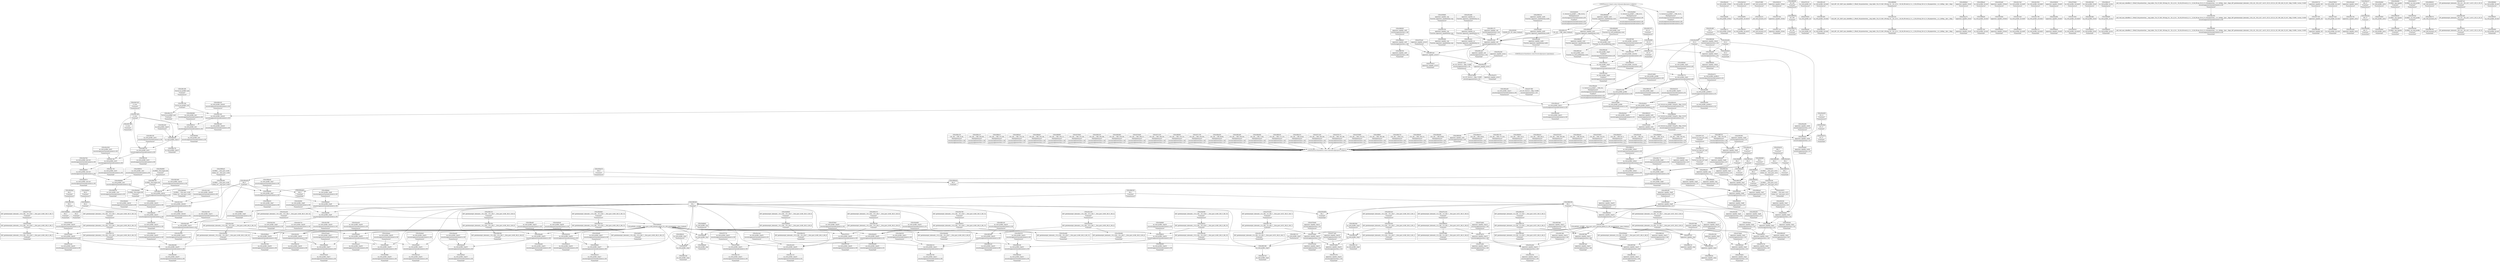 digraph {
	CE0x3f7be40 [shape=record,shape=Mrecord,label="{CE0x3f7be40|apparmor_capable:_call1|security/apparmor/lsm.c,146}"]
	CE0x3f70830 [shape=record,shape=Mrecord,label="{CE0x3f70830|128:_i64,_:_CRE_224,232_|*MultipleSource*|security/apparmor/lsm.c,146|security/apparmor/lsm.c,147}"]
	CE0x3f9e450 [shape=record,shape=Mrecord,label="{CE0x3f9e450|aa_cred_profile:_if.then|*SummSource*}"]
	CE0x3f98c90 [shape=record,shape=Mrecord,label="{CE0x3f98c90|aa_cred_profile:_do.end10|*SummSink*}"]
	CE0x3fa10c0 [shape=record,shape=Mrecord,label="{CE0x3fa10c0|aa_cred_profile:_tmp9|security/apparmor/include/context.h,100|*SummSink*}"]
	CE0x3f5a0d0 [shape=record,shape=Mrecord,label="{CE0x3f5a0d0|i64*_getelementptr_inbounds_(_8_x_i64_,_8_x_i64_*___llvm_gcov_ctr52,_i64_0,_i64_0)|*Constant*|*SummSource*}"]
	CE0x3f79ce0 [shape=record,shape=Mrecord,label="{CE0x3f79ce0|apparmor_capable:_error.0|*SummSource*}"]
	CE0x3f7df90 [shape=record,shape=Mrecord,label="{CE0x3f7df90|_call_void_mcount()_#2|*SummSource*}"]
	CE0x3fcd220 [shape=record,shape=Mrecord,label="{CE0x3fcd220|aa_cred_profile:_tmp34|security/apparmor/include/context.h,101|*SummSource*}"]
	CE0x3f9f1f0 [shape=record,shape=Mrecord,label="{CE0x3f9f1f0|aa_cred_profile:_tmp1}"]
	CE0x3f60bc0 [shape=record,shape=Mrecord,label="{CE0x3f60bc0|apparmor_capable:_cred|Function::apparmor_capable&Arg::cred::}"]
	CE0x3f96750 [shape=record,shape=Mrecord,label="{CE0x3f96750|aa_cred_profile:_tmp6|security/apparmor/include/context.h,100|*SummSink*}"]
	CE0x3f87960 [shape=record,shape=Mrecord,label="{CE0x3f87960|apparmor_capable:_tmp11|security/apparmor/lsm.c,148}"]
	CE0x3f5a670 [shape=record,shape=Mrecord,label="{CE0x3f5a670|apparmor_capable:_error.1|*SummSink*}"]
	CE0x3f88760 [shape=record,shape=Mrecord,label="{CE0x3f88760|apparmor_capable:_call3|security/apparmor/lsm.c,148|*SummSink*}"]
	CE0x3f5e930 [shape=record,shape=Mrecord,label="{CE0x3f5e930|i32_11|*Constant*|*SummSource*}"]
	CE0x3f5cc60 [shape=record,shape=Mrecord,label="{CE0x3f5cc60|apparmor_capable:_audit|Function::apparmor_capable&Arg::audit::|*SummSink*}"]
	CE0x3f58310 [shape=record,shape=Mrecord,label="{CE0x3f58310|apparmor_capable:_if.then|*SummSource*}"]
	CE0x3f835b0 [shape=record,shape=Mrecord,label="{CE0x3f835b0|apparmor_capable:_tmp8|security/apparmor/lsm.c,147}"]
	CE0x3f79e10 [shape=record,shape=Mrecord,label="{CE0x3f79e10|apparmor_capable:_error.0|*SummSink*}"]
	CE0x3fa6c40 [shape=record,shape=Mrecord,label="{CE0x3fa6c40|aa_cred_profile:_tmp14|security/apparmor/include/context.h,100|*SummSink*}"]
	CE0x3fb9db0 [shape=record,shape=Mrecord,label="{CE0x3fb9db0|aa_cred_profile:_conv|security/apparmor/include/context.h,100}"]
	CE0x3fc9c80 [shape=record,shape=Mrecord,label="{CE0x3fc9c80|aa_cred_profile:_tmp29|security/apparmor/include/context.h,100}"]
	CE0x3f7b860 [shape=record,shape=Mrecord,label="{CE0x3f7b860|_ret_i32_%error.1,_!dbg_!15489|security/apparmor/lsm.c,150}"]
	CE0x3f81120 [shape=record,shape=Mrecord,label="{CE0x3f81120|aa_cred_profile:_tmp2|*SummSink*}"]
	CE0x3fcbe00 [shape=record,shape=Mrecord,label="{CE0x3fcbe00|aa_cred_profile:_tmp32|security/apparmor/include/context.h,101|*SummSink*}"]
	CE0x3f9dea0 [shape=record,shape=Mrecord,label="{CE0x3f9dea0|aa_cred_profile:_tmp7|security/apparmor/include/context.h,100|*SummSource*}"]
	CE0x3f80210 [shape=record,shape=Mrecord,label="{CE0x3f80210|i32_100|*Constant*|*SummSink*}"]
	CE0x3fb6a40 [shape=record,shape=Mrecord,label="{CE0x3fb6a40|aa_cred_profile:_bb|*SummSink*}"]
	CE0x3fbd8c0 [shape=record,shape=Mrecord,label="{CE0x3fbd8c0|aa_cred_profile:_expval|security/apparmor/include/context.h,100|*SummSink*}"]
	CE0x3f845b0 [shape=record,shape=Mrecord,label="{CE0x3f845b0|apparmor_capable:_cmp|security/apparmor/lsm.c,147|*SummSource*}"]
	CE0x3fb24c0 [shape=record,shape=Mrecord,label="{CE0x3fb24c0|i64*_getelementptr_inbounds_(_16_x_i64_,_16_x_i64_*___llvm_gcov_ctr46,_i64_0,_i64_1)|*Constant*|*SummSource*}"]
	CE0x3f6e820 [shape=record,shape=Mrecord,label="{CE0x3f6e820|128:_i64,_:_CRE_64,72_|*MultipleSource*|security/apparmor/lsm.c,146|security/apparmor/lsm.c,147}"]
	CE0x3f5ecf0 [shape=record,shape=Mrecord,label="{CE0x3f5ecf0|128:_i64,_:_CRE_0,8_|*MultipleSource*|security/apparmor/lsm.c,146|security/apparmor/lsm.c,147}"]
	CE0x3f84bd0 [shape=record,shape=Mrecord,label="{CE0x3f84bd0|apparmor_capable:_tmp6|security/apparmor/lsm.c,147|*SummSink*}"]
	CE0x3f7a250 [shape=record,shape=Mrecord,label="{CE0x3f7a250|i64*_getelementptr_inbounds_(_8_x_i64_,_8_x_i64_*___llvm_gcov_ctr52,_i64_0,_i64_6)|*Constant*|*SummSource*}"]
	CE0x3f623c0 [shape=record,shape=Mrecord,label="{CE0x3f623c0|aa_cred_profile:_do.body|*SummSink*}"]
	CE0x3fcadd0 [shape=record,shape=Mrecord,label="{CE0x3fcadd0|i64*_getelementptr_inbounds_(_16_x_i64_,_16_x_i64_*___llvm_gcov_ctr46,_i64_0,_i64_15)|*Constant*|*SummSink*}"]
	CE0x3fb22d0 [shape=record,shape=Mrecord,label="{CE0x3fb22d0|aa_cred_profile:_tmp1|*SummSink*}"]
	CE0x3f84cb0 [shape=record,shape=Mrecord,label="{CE0x3f84cb0|i64_3|*Constant*|*SummSource*}"]
	CE0x3f63ea0 [shape=record,shape=Mrecord,label="{CE0x3f63ea0|apparmor_capable:_tmp5|security/apparmor/lsm.c,145}"]
	CE0x3fbb760 [shape=record,shape=Mrecord,label="{CE0x3fbb760|GLOBAL:_llvm.expect.i64|*Constant*}"]
	CE0x3f6d6b0 [shape=record,shape=Mrecord,label="{CE0x3f6d6b0|128:_i64,_:_CRE_16,24_|*MultipleSource*|security/apparmor/lsm.c,146|security/apparmor/lsm.c,147}"]
	CE0x3f770c0 [shape=record,shape=Mrecord,label="{CE0x3f770c0|i64*_getelementptr_inbounds_(_16_x_i64_,_16_x_i64_*___llvm_gcov_ctr46,_i64_0,_i64_7)|*Constant*|*SummSource*}"]
	CE0x3fbd690 [shape=record,shape=Mrecord,label="{CE0x3fbd690|GLOBAL:_llvm.expect.i64|*Constant*|*SummSource*}"]
	CE0x3fb52e0 [shape=record,shape=Mrecord,label="{CE0x3fb52e0|void_(i8*,_i32,_i64)*_asm_sideeffect_1:_09ud2_0A.pushsection___bug_table,_22a_22_0A2:_09.long_1b_-_2b,_$_0:c_-_2b_0A_09.word_$_1:c_,_0_0A_09.org_2b+$_2:c_0A.popsection_,_i,i,i,_dirflag_,_fpsr_,_flags_}"]
	CE0x3f6f900 [shape=record,shape=Mrecord,label="{CE0x3f6f900|128:_i64,_:_CRE_136,144_|*MultipleSource*|security/apparmor/lsm.c,146|security/apparmor/lsm.c,147}"]
	CE0x3f9dd90 [shape=record,shape=Mrecord,label="{CE0x3f9dd90|aa_cred_profile:_tmp7|security/apparmor/include/context.h,100}"]
	CE0x3fafc00 [shape=record,shape=Mrecord,label="{CE0x3fafc00|aa_cred_profile:_tmp24|security/apparmor/include/context.h,100|*SummSink*}"]
	CE0x3f66000 [shape=record,shape=Mrecord,label="{CE0x3f66000|_ret_%struct.aa_profile*_%tmp34,_!dbg_!15510|security/apparmor/include/context.h,101}"]
	CE0x3f7bb50 [shape=record,shape=Mrecord,label="{CE0x3f7bb50|apparmor_capable:_tmp5|security/apparmor/lsm.c,145|*SummSink*}"]
	CE0x3f7f070 [shape=record,shape=Mrecord,label="{CE0x3f7f070|aa_cred_profile:_tmp20|security/apparmor/include/context.h,100}"]
	CE0x3f88140 [shape=record,shape=Mrecord,label="{CE0x3f88140|apparmor_capable:_tmp12|security/apparmor/lsm.c,148|*SummSource*}"]
	CE0x3f7d5e0 [shape=record,shape=Mrecord,label="{CE0x3f7d5e0|apparmor_capable:_tmp4|security/apparmor/lsm.c,145|*SummSource*}"]
	CE0x3f9aa80 [shape=record,shape=Mrecord,label="{CE0x3f9aa80|aa_cred_profile:_tmp22|security/apparmor/include/context.h,100}"]
	CE0x3f83e00 [shape=record,shape=Mrecord,label="{CE0x3f83e00|apparmor_capable:_tmp9|security/apparmor/lsm.c,147|*SummSink*}"]
	CE0x3fccb70 [shape=record,shape=Mrecord,label="{CE0x3fccb70|aa_cred_profile:_profile11|security/apparmor/include/context.h,101|*SummSource*}"]
	CE0x3f794d0 [shape=record,shape=Mrecord,label="{CE0x3f794d0|apparmor_capable:_tmp15|security/apparmor/lsm.c,150|*SummSource*}"]
	CE0x3f57010 [shape=record,shape=Mrecord,label="{CE0x3f57010|apparmor_capable:_tmp}"]
	CE0x3f97e50 [shape=record,shape=Mrecord,label="{CE0x3f97e50|aa_cred_profile:_security|security/apparmor/include/context.h,99}"]
	CE0x3f6e130 [shape=record,shape=Mrecord,label="{CE0x3f6e130|128:_i64,_:_CRE_32,40_|*MultipleSource*|security/apparmor/lsm.c,146|security/apparmor/lsm.c,147}"]
	CE0x3f80280 [shape=record,shape=Mrecord,label="{CE0x3f80280|i64*_getelementptr_inbounds_(_16_x_i64_,_16_x_i64_*___llvm_gcov_ctr46,_i64_0,_i64_9)|*Constant*|*SummSink*}"]
	CE0x3f5a7e0 [shape=record,shape=Mrecord,label="{CE0x3f5a7e0|i64*_getelementptr_inbounds_(_8_x_i64_,_8_x_i64_*___llvm_gcov_ctr52,_i64_0,_i64_7)|*Constant*|*SummSink*}"]
	CE0x3f61af0 [shape=record,shape=Mrecord,label="{CE0x3f61af0|apparmor_capable:_if.end|*SummSink*}"]
	CE0x3fc8940 [shape=record,shape=Mrecord,label="{CE0x3fc8940|aa_cred_profile:_tmp27|security/apparmor/include/context.h,100}"]
	CE0x3f98dd0 [shape=record,shape=Mrecord,label="{CE0x3f98dd0|aa_cred_profile:_lor.end}"]
	CE0x3f953f0 [shape=record,shape=Mrecord,label="{CE0x3f953f0|i64*_getelementptr_inbounds_(_16_x_i64_,_16_x_i64_*___llvm_gcov_ctr46,_i64_0,_i64_8)|*Constant*}"]
	CE0x3fa2c80 [shape=record,shape=Mrecord,label="{CE0x3fa2c80|aa_cred_profile:_tmp15|security/apparmor/include/context.h,100}"]
	CE0x3fb3350 [shape=record,shape=Mrecord,label="{CE0x3fb3350|aa_cred_profile:_tobool4|security/apparmor/include/context.h,100|*SummSink*}"]
	CE0x3f83c90 [shape=record,shape=Mrecord,label="{CE0x3f83c90|apparmor_capable:_tmp9|security/apparmor/lsm.c,147|*SummSource*}"]
	CE0x3f97d70 [shape=record,shape=Mrecord,label="{CE0x3f97d70|i32_22|*Constant*|*SummSource*}"]
	CE0x3f7a8f0 [shape=record,shape=Mrecord,label="{CE0x3f7a8f0|apparmor_capable:_tmp13|security/apparmor/lsm.c,149|*SummSink*}"]
	CE0x3f82c10 [shape=record,shape=Mrecord,label="{CE0x3f82c10|128:_i64,_:_CRE_544,592_|*MultipleSource*|security/apparmor/lsm.c,146|security/apparmor/lsm.c,147}"]
	CE0x3fb36e0 [shape=record,shape=Mrecord,label="{CE0x3fb36e0|i64_5|*Constant*|*SummSource*}"]
	CE0x3fa1630 [shape=record,shape=Mrecord,label="{CE0x3fa1630|aa_cred_profile:_lnot3|security/apparmor/include/context.h,100|*SummSource*}"]
	CE0x3f62be0 [shape=record,shape=Mrecord,label="{CE0x3f62be0|aa_cred_profile:_tmp10|security/apparmor/include/context.h,100}"]
	CE0x3f9fdb0 [shape=record,shape=Mrecord,label="{CE0x3f9fdb0|aa_cred_profile:_tmp8|security/apparmor/include/context.h,100|*SummSource*}"]
	CE0x3f9a700 [shape=record,shape=Mrecord,label="{CE0x3f9a700|i64*_getelementptr_inbounds_(_16_x_i64_,_16_x_i64_*___llvm_gcov_ctr46,_i64_0,_i64_9)|*Constant*}"]
	CE0x3f652f0 [shape=record,shape=Mrecord,label="{CE0x3f652f0|aa_cred_profile:_lnot2|security/apparmor/include/context.h,100|*SummSink*}"]
	CE0x3fbd7f0 [shape=record,shape=Mrecord,label="{CE0x3fbd7f0|aa_cred_profile:_expval|security/apparmor/include/context.h,100}"]
	CE0x3f9d770 [shape=record,shape=Mrecord,label="{CE0x3f9d770|aa_cred_profile:_tmp5|security/apparmor/include/context.h,99}"]
	CE0x3f5bd70 [shape=record,shape=Mrecord,label="{CE0x3f5bd70|i64_0|*Constant*|*SummSource*}"]
	CE0x3f79120 [shape=record,shape=Mrecord,label="{CE0x3f79120|aa_cred_profile:_bb|*SummSource*}"]
	CE0x3fc9a90 [shape=record,shape=Mrecord,label="{CE0x3fc9a90|i64*_getelementptr_inbounds_(_16_x_i64_,_16_x_i64_*___llvm_gcov_ctr46,_i64_0,_i64_14)|*Constant*|*SummSink*}"]
	CE0x3fa6a30 [shape=record,shape=Mrecord,label="{CE0x3fa6a30|aa_cred_profile:_tmp14|security/apparmor/include/context.h,100}"]
	CE0x3f6fe10 [shape=record,shape=Mrecord,label="{CE0x3f6fe10|128:_i64,_:_CRE_152,160_|*MultipleSource*|security/apparmor/lsm.c,146|security/apparmor/lsm.c,147}"]
	CE0x3fa68c0 [shape=record,shape=Mrecord,label="{CE0x3fa68c0|i64_6|*Constant*|*SummSource*}"]
	CE0x3f9c770 [shape=record,shape=Mrecord,label="{CE0x3f9c770|aa_cred_profile:_tmp6|security/apparmor/include/context.h,100|*SummSource*}"]
	CE0x3fb2b60 [shape=record,shape=Mrecord,label="{CE0x3fb2b60|aa_cred_profile:_expval|security/apparmor/include/context.h,100|*SummSource*}"]
	CE0x3fc96a0 [shape=record,shape=Mrecord,label="{CE0x3fc96a0|aa_cred_profile:_tmp28|security/apparmor/include/context.h,100}"]
	CE0x3f549c0 [shape=record,shape=Mrecord,label="{CE0x3f549c0|apparmor_capable:_if.then2|*SummSink*}"]
	CE0x3fa50e0 [shape=record,shape=Mrecord,label="{CE0x3fa50e0|i64*_getelementptr_inbounds_(_16_x_i64_,_16_x_i64_*___llvm_gcov_ctr46,_i64_0,_i64_4)|*Constant*}"]
	CE0x3f61ce0 [shape=record,shape=Mrecord,label="{CE0x3f61ce0|apparmor_capable:_call|security/apparmor/lsm.c,144|*SummSink*}"]
	CE0x3fa7ed0 [shape=record,shape=Mrecord,label="{CE0x3fa7ed0|aa_cred_profile:_tobool4|security/apparmor/include/context.h,100|*SummSource*}"]
	CE0x3f7b990 [shape=record,shape=Mrecord,label="{CE0x3f7b990|apparmor_capable:_tmp16|security/apparmor/lsm.c,150}"]
	CE0x3fa75e0 [shape=record,shape=Mrecord,label="{CE0x3fa75e0|aa_cred_profile:_do.end8|*SummSource*}"]
	CE0x3fafb20 [shape=record,shape=Mrecord,label="{CE0x3fafb20|aa_cred_profile:_tmp24|security/apparmor/include/context.h,100}"]
	CE0x3fa8b40 [shape=record,shape=Mrecord,label="{CE0x3fa8b40|COLLAPSED:_GCMRE___llvm_gcov_ctr46_internal_global_16_x_i64_zeroinitializer:_elem_0:default:}"]
	CE0x3fc8330 [shape=record,shape=Mrecord,label="{CE0x3fc8330|aa_cred_profile:_tmp26|security/apparmor/include/context.h,100}"]
	CE0x3f6f5a0 [shape=record,shape=Mrecord,label="{CE0x3f6f5a0|128:_i64,_:_CRE_124,128_|*MultipleSource*|security/apparmor/lsm.c,146|security/apparmor/lsm.c,147}"]
	CE0x3f5ee90 [shape=record,shape=Mrecord,label="{CE0x3f5ee90|apparmor_capable:_mode|security/apparmor/lsm.c,147|*SummSource*}"]
	CE0x3f5d240 [shape=record,shape=Mrecord,label="{CE0x3f5d240|i64_2|*Constant*}"]
	CE0x3f6fab0 [shape=record,shape=Mrecord,label="{CE0x3f6fab0|128:_i64,_:_CRE_144,148_|*MultipleSource*|security/apparmor/lsm.c,146|security/apparmor/lsm.c,147}"]
	CE0x3fa73e0 [shape=record,shape=Mrecord,label="{CE0x3fa73e0|aa_cred_profile:_lor.end|*SummSink*}"]
	CE0x3f9acd0 [shape=record,shape=Mrecord,label="{CE0x3f9acd0|i64*_getelementptr_inbounds_(_16_x_i64_,_16_x_i64_*___llvm_gcov_ctr46,_i64_0,_i64_10)|*Constant*|*SummSink*}"]
	CE0x3f87ea0 [shape=record,shape=Mrecord,label="{CE0x3f87ea0|apparmor_capable:_error.0}"]
	CE0x3f60410 [shape=record,shape=Mrecord,label="{CE0x3f60410|apparmor_capable:_call1|security/apparmor/lsm.c,146|*SummSource*}"]
	CE0x3f97c50 [shape=record,shape=Mrecord,label="{CE0x3f97c50|i32_22|*Constant*|*SummSink*}"]
	CE0x3f9b280 [shape=record,shape=Mrecord,label="{CE0x3f9b280|i64_2|*Constant*}"]
	CE0x3fa8bb0 [shape=record,shape=Mrecord,label="{CE0x3fa8bb0|aa_cred_profile:_tmp|*SummSource*}"]
	CE0x3fb9410 [shape=record,shape=Mrecord,label="{CE0x3fb9410|aa_cred_profile:_lnot|security/apparmor/include/context.h,100}"]
	CE0x3f9be60 [shape=record,shape=Mrecord,label="{CE0x3f9be60|0:_%struct.aa_profile*,_:_CRE_0,8_|*MultipleSource*|security/apparmor/include/context.h,99|*LoadInst*|security/apparmor/include/context.h,99|security/apparmor/include/context.h,100}"]
	CE0x3fcb2a0 [shape=record,shape=Mrecord,label="{CE0x3fcb2a0|aa_cred_profile:_tmp31|security/apparmor/include/context.h,100|*SummSink*}"]
	CE0x3f83190 [shape=record,shape=Mrecord,label="{CE0x3f83190|apparmor_capable:_tmp7|security/apparmor/lsm.c,147}"]
	CE0x3f5f8d0 [shape=record,shape=Mrecord,label="{CE0x3f5f8d0|apparmor_capable:_cap|Function::apparmor_capable&Arg::cap::|*SummSource*}"]
	CE0x3f86980 [shape=record,shape=Mrecord,label="{CE0x3f86980|void_(i8*,_i32,_i64)*_asm_sideeffect_1:_09ud2_0A.pushsection___bug_table,_22a_22_0A2:_09.long_1b_-_2b,_$_0:c_-_2b_0A_09.word_$_1:c_,_0_0A_09.org_2b+$_2:c_0A.popsection_,_i,i,i,_dirflag_,_fpsr_,_flags_|*SummSource*}"]
	CE0x3fcaa50 [shape=record,shape=Mrecord,label="{CE0x3fcaa50|aa_cred_profile:_tmp30|security/apparmor/include/context.h,100|*SummSource*}"]
	CE0x3f82dc0 [shape=record,shape=Mrecord,label="{CE0x3f82dc0|i64_3|*Constant*}"]
	CE0x3f81c70 [shape=record,shape=Mrecord,label="{CE0x3f81c70|aa_cred_profile:_do.body5|*SummSink*}"]
	CE0x3f83b60 [shape=record,shape=Mrecord,label="{CE0x3f83b60|apparmor_capable:_tmp9|security/apparmor/lsm.c,147}"]
	CE0x3f6f090 [shape=record,shape=Mrecord,label="{CE0x3f6f090|128:_i64,_:_CRE_104,112_|*MultipleSource*|security/apparmor/lsm.c,146|security/apparmor/lsm.c,147}"]
	CE0x3f709e0 [shape=record,shape=Mrecord,label="{CE0x3f709e0|128:_i64,_:_CRE_232,240_|*MultipleSource*|security/apparmor/lsm.c,146|security/apparmor/lsm.c,147}"]
	CE0x3fa0970 [shape=record,shape=Mrecord,label="{CE0x3fa0970|aa_cred_profile:_lnot.ext|security/apparmor/include/context.h,100|*SummSink*}"]
	CE0x3fc8c20 [shape=record,shape=Mrecord,label="{CE0x3fc8c20|aa_cred_profile:_tmp27|security/apparmor/include/context.h,100|*SummSink*}"]
	CE0x3f97520 [shape=record,shape=Mrecord,label="{CE0x3f97520|%struct.aa_task_cxt*_null|*Constant*|*SummSource*}"]
	CE0x3f5eb70 [shape=record,shape=Mrecord,label="{CE0x3f5eb70|i32_11|*Constant*|*SummSink*}"]
	CE0x3f5c660 [shape=record,shape=Mrecord,label="{CE0x3f5c660|apparmor_capable:_if.end4}"]
	CE0x3fca450 [shape=record,shape=Mrecord,label="{CE0x3fca450|i64*_getelementptr_inbounds_(_16_x_i64_,_16_x_i64_*___llvm_gcov_ctr46,_i64_0,_i64_14)|*Constant*|*SummSource*}"]
	CE0x3fa3700 [shape=record,shape=Mrecord,label="{CE0x3fa3700|aa_cred_profile:_tmp11|security/apparmor/include/context.h,100|*SummSink*}"]
	CE0x3f60d40 [shape=record,shape=Mrecord,label="{CE0x3f60d40|apparmor_capable:_cred|Function::apparmor_capable&Arg::cred::|*SummSource*}"]
	CE0x3f82f70 [shape=record,shape=Mrecord,label="{CE0x3f82f70|apparmor_capable:_tmp6|security/apparmor/lsm.c,147}"]
	CE0x3f9ebb0 [shape=record,shape=Mrecord,label="{CE0x3f9ebb0|aa_cred_profile:_tmp8|security/apparmor/include/context.h,100}"]
	CE0x3f7ea80 [shape=record,shape=Mrecord,label="{CE0x3f7ea80|aa_cred_profile:_profile|security/apparmor/include/context.h,100|*SummSink*}"]
	CE0x3f5cfd0 [shape=record,shape=Mrecord,label="{CE0x3f5cfd0|i32_0|*Constant*|*SummSource*}"]
	CE0x3f80ba0 [shape=record,shape=Mrecord,label="{CE0x3f80ba0|GLOBAL:___llvm_gcov_ctr46|Global_var:__llvm_gcov_ctr46|*SummSource*}"]
	CE0x3fcafc0 [shape=record,shape=Mrecord,label="{CE0x3fcafc0|aa_cred_profile:_tmp31|security/apparmor/include/context.h,100}"]
	CE0x3f9af80 [shape=record,shape=Mrecord,label="{CE0x3f9af80|i64_3|*Constant*}"]
	CE0x3f849d0 [shape=record,shape=Mrecord,label="{CE0x3f849d0|i64_4|*Constant*|*SummSource*}"]
	CE0x3f77f60 [shape=record,shape=Mrecord,label="{CE0x3f77f60|_ret_i32_%error.1,_!dbg_!15489|security/apparmor/lsm.c,150|*SummSink*}"]
	CE0x3f6f750 [shape=record,shape=Mrecord,label="{CE0x3f6f750|128:_i64,_:_CRE_128,136_|*MultipleSource*|security/apparmor/lsm.c,146|security/apparmor/lsm.c,147}"]
	"CONST[source:0(mediator),value:2(dynamic)][purpose:{subject}]"
	CE0x3fa76e0 [shape=record,shape=Mrecord,label="{CE0x3fa76e0|aa_cred_profile:_do.body6}"]
	CE0x3f82550 [shape=record,shape=Mrecord,label="{CE0x3f82550|128:_i64,_:_CRE_264,268_|*MultipleSource*|security/apparmor/lsm.c,146|security/apparmor/lsm.c,147}"]
	CE0x3fb43a0 [shape=record,shape=Mrecord,label="{CE0x3fb43a0|aa_cred_profile:_tmp19|security/apparmor/include/context.h,100|*SummSource*}"]
	CE0x3f65b90 [shape=record,shape=Mrecord,label="{CE0x3f65b90|aa_cred_profile:_cred|Function::aa_cred_profile&Arg::cred::|*SummSource*}"]
	CE0x3f62480 [shape=record,shape=Mrecord,label="{CE0x3f62480|aa_cred_profile:_if.end}"]
	CE0x3f7d730 [shape=record,shape=Mrecord,label="{CE0x3f7d730|apparmor_capable:_tmp4|security/apparmor/lsm.c,145|*SummSink*}"]
	CE0x3faeee0 [shape=record,shape=Mrecord,label="{CE0x3faeee0|aa_cred_profile:_tmp23|security/apparmor/include/context.h,100|*SummSource*}"]
	CE0x3fb6c20 [shape=record,shape=Mrecord,label="{CE0x3fb6c20|aa_cred_profile:_lor.rhs|*SummSource*}"]
	CE0x3fb2450 [shape=record,shape=Mrecord,label="{CE0x3fb2450|i64*_getelementptr_inbounds_(_16_x_i64_,_16_x_i64_*___llvm_gcov_ctr46,_i64_0,_i64_1)|*Constant*}"]
	CE0x3fa5750 [shape=record,shape=Mrecord,label="{CE0x3fa5750|aa_cred_profile:_tmp3|*SummSink*}"]
	CE0x3f5f760 [shape=record,shape=Mrecord,label="{CE0x3f5f760|apparmor_capable:_cap|Function::apparmor_capable&Arg::cap::}"]
	CE0x3fb1370 [shape=record,shape=Mrecord,label="{CE0x3fb1370|%struct.aa_profile*_null|*Constant*|*SummSink*}"]
	CE0x3fcb0e0 [shape=record,shape=Mrecord,label="{CE0x3fcb0e0|aa_cred_profile:_tmp31|security/apparmor/include/context.h,100|*SummSource*}"]
	CE0x3f77e30 [shape=record,shape=Mrecord,label="{CE0x3f77e30|_ret_i32_%error.1,_!dbg_!15489|security/apparmor/lsm.c,150|*SummSource*}"]
	CE0x3fb9f10 [shape=record,shape=Mrecord,label="{CE0x3fb9f10|aa_cred_profile:_conv|security/apparmor/include/context.h,100|*SummSource*}"]
	CE0x3f5f160 [shape=record,shape=Mrecord,label="{CE0x3f5f160|apparmor_capable:_tmp2|security/apparmor/lsm.c,145|*SummSource*}"]
	CE0x3f5edc0 [shape=record,shape=Mrecord,label="{CE0x3f5edc0|apparmor_capable:_mode|security/apparmor/lsm.c,147}"]
	CE0x3fcaac0 [shape=record,shape=Mrecord,label="{CE0x3fcaac0|aa_cred_profile:_tmp30|security/apparmor/include/context.h,100|*SummSink*}"]
	CE0x3f828b0 [shape=record,shape=Mrecord,label="{CE0x3f828b0|128:_i64,_:_CRE_528,536_|*MultipleSource*|security/apparmor/lsm.c,146|security/apparmor/lsm.c,147}"]
	CE0x3f573e0 [shape=record,shape=Mrecord,label="{CE0x3f573e0|apparmor_capable:_if.then}"]
	CE0x3fb5b40 [shape=record,shape=Mrecord,label="{CE0x3fb5b40|aa_cred_profile:_tmp12|security/apparmor/include/context.h,100|*SummSink*}"]
	CE0x3fbc590 [shape=record,shape=Mrecord,label="{CE0x3fbc590|_call_void_asm_sideeffect_1:_09ud2_0A.pushsection___bug_table,_22a_22_0A2:_09.long_1b_-_2b,_$_0:c_-_2b_0A_09.word_$_1:c_,_0_0A_09.org_2b+$_2:c_0A.popsection_,_i,i,i,_dirflag_,_fpsr_,_flags_(i8*_getelementptr_inbounds_(_36_x_i8_,_36_x_i8_*_.str12,_i32_0,_i32_0),_i32_100,_i64_12)_#2,_!dbg_!15490,_!srcloc_!15493|security/apparmor/include/context.h,100}"]
	CE0x3fb03e0 [shape=record,shape=Mrecord,label="{CE0x3fb03e0|aa_cred_profile:_tmp25|security/apparmor/include/context.h,100|*SummSink*}"]
	CE0x3f9c480 [shape=record,shape=Mrecord,label="{CE0x3f9c480|GLOBAL:___llvm_gcov_ctr46|Global_var:__llvm_gcov_ctr46}"]
	CE0x3f704d0 [shape=record,shape=Mrecord,label="{CE0x3f704d0|128:_i64,_:_CRE_208,212_|*MultipleSource*|security/apparmor/lsm.c,146|security/apparmor/lsm.c,147}"]
	CE0x3fa8840 [shape=record,shape=Mrecord,label="{CE0x3fa8840|i64*_getelementptr_inbounds_(_16_x_i64_,_16_x_i64_*___llvm_gcov_ctr46,_i64_0,_i64_0)|*Constant*}"]
	CE0x3f71550 [shape=record,shape=Mrecord,label="{CE0x3f71550|128:_i64,_:_CRE_248,256_|*MultipleSource*|security/apparmor/lsm.c,146|security/apparmor/lsm.c,147}"]
	CE0x3f62580 [shape=record,shape=Mrecord,label="{CE0x3f62580|aa_cred_profile:_if.end|*SummSource*}"]
	CE0x3f7f0e0 [shape=record,shape=Mrecord,label="{CE0x3f7f0e0|aa_cred_profile:_tmp20|security/apparmor/include/context.h,100|*SummSource*}"]
	CE0x3fa46b0 [shape=record,shape=Mrecord,label="{CE0x3fa46b0|0:_%struct.aa_profile*,_:_CRE_8,16_|*MultipleSource*|security/apparmor/include/context.h,99|*LoadInst*|security/apparmor/include/context.h,99|security/apparmor/include/context.h,100}"]
	CE0x3f572b0 [shape=record,shape=Mrecord,label="{CE0x3f572b0|apparmor_capable:_bb}"]
	CE0x3f95fe0 [shape=record,shape=Mrecord,label="{CE0x3f95fe0|aa_cred_profile:_tmp5|security/apparmor/include/context.h,99|*SummSource*}"]
	CE0x3f87480 [shape=record,shape=Mrecord,label="{CE0x3f87480|apparmor_capable:_tmp14|security/apparmor/lsm.c,149|*SummSource*}"]
	CE0x3faf590 [shape=record,shape=Mrecord,label="{CE0x3faf590|i64*_getelementptr_inbounds_(_16_x_i64_,_16_x_i64_*___llvm_gcov_ctr46,_i64_0,_i64_10)|*Constant*|*SummSource*}"]
	CE0x3fb3580 [shape=record,shape=Mrecord,label="{CE0x3fb3580|i64_5|*Constant*}"]
	CE0x3f61c70 [shape=record,shape=Mrecord,label="{CE0x3f61c70|apparmor_capable:_call|security/apparmor/lsm.c,144|*SummSource*}"]
	CE0x3f58720 [shape=record,shape=Mrecord,label="{CE0x3f58720|apparmor_capable:_bb|*SummSource*}"]
	CE0x3f78820 [shape=record,shape=Mrecord,label="{CE0x3f78820|aa_cred_profile:_do.cond|*SummSource*}"]
	CE0x3fb4560 [shape=record,shape=Mrecord,label="{CE0x3fb4560|aa_cred_profile:_tmp19|security/apparmor/include/context.h,100|*SummSink*}"]
	CE0x3f80090 [shape=record,shape=Mrecord,label="{CE0x3f80090|i32_100|*Constant*|*SummSource*}"]
	CE0x3f6f3f0 [shape=record,shape=Mrecord,label="{CE0x3f6f3f0|128:_i64,_:_CRE_120,124_|*MultipleSource*|security/apparmor/lsm.c,146|security/apparmor/lsm.c,147}"]
	CE0x3fcd0c0 [shape=record,shape=Mrecord,label="{CE0x3fcd0c0|aa_cred_profile:_tmp34|security/apparmor/include/context.h,101}"]
	CE0x3f55a00 [shape=record,shape=Mrecord,label="{CE0x3f55a00|apparmor_capable:_entry|*SummSink*}"]
	CE0x3f98510 [shape=record,shape=Mrecord,label="{CE0x3f98510|aa_cred_profile:_tobool|security/apparmor/include/context.h,100|*SummSource*}"]
	CE0x3f97de0 [shape=record,shape=Mrecord,label="{CE0x3f97de0|aa_cred_profile:_tmp4|*LoadInst*|security/apparmor/include/context.h,99|*SummSink*}"]
	CE0x3f84c40 [shape=record,shape=Mrecord,label="{CE0x3f84c40|apparmor_capable:_cmp|security/apparmor/lsm.c,147}"]
	CE0x3fb4280 [shape=record,shape=Mrecord,label="{CE0x3fb4280|aa_cred_profile:_tmp19|security/apparmor/include/context.h,100}"]
	CE0x3f9a410 [shape=record,shape=Mrecord,label="{CE0x3f9a410|i64_12|*Constant*|*SummSource*}"]
	CE0x3faedc0 [shape=record,shape=Mrecord,label="{CE0x3faedc0|aa_cred_profile:_tmp23|security/apparmor/include/context.h,100}"]
	CE0x3f84dc0 [shape=record,shape=Mrecord,label="{CE0x3f84dc0|i64_3|*Constant*|*SummSink*}"]
	CE0x3f62cc0 [shape=record,shape=Mrecord,label="{CE0x3f62cc0|aa_cred_profile:_tmp10|security/apparmor/include/context.h,100|*SummSink*}"]
	CE0x3f5c8c0 [shape=record,shape=Mrecord,label="{CE0x3f5c8c0|apparmor_capable:_ns|Function::apparmor_capable&Arg::ns::|*SummSink*}"]
	CE0x3fa5a10 [shape=record,shape=Mrecord,label="{CE0x3fa5a10|_call_void_mcount()_#2}"]
	CE0x3f57080 [shape=record,shape=Mrecord,label="{CE0x3f57080|apparmor_capable:_tmp|*SummSource*}"]
	CE0x3fa8040 [shape=record,shape=Mrecord,label="{CE0x3fa8040|i64*_getelementptr_inbounds_(_16_x_i64_,_16_x_i64_*___llvm_gcov_ctr46,_i64_0,_i64_7)|*Constant*|*SummSink*}"]
	CE0x3fa66d0 [shape=record,shape=Mrecord,label="{CE0x3fa66d0|i64_5|*Constant*|*SummSink*}"]
	CE0x3fcb790 [shape=record,shape=Mrecord,label="{CE0x3fcb790|i64*_getelementptr_inbounds_(_16_x_i64_,_16_x_i64_*___llvm_gcov_ctr46,_i64_0,_i64_15)|*Constant*|*SummSource*}"]
	CE0x3fa7790 [shape=record,shape=Mrecord,label="{CE0x3fa7790|aa_cred_profile:_do.body5}"]
	CE0x3f5e9a0 [shape=record,shape=Mrecord,label="{CE0x3f5e9a0|i32_11|*Constant*}"]
	CE0x3fa91b0 [shape=record,shape=Mrecord,label="{CE0x3fa91b0|aa_cred_profile:_do.end10|*SummSource*}"]
	CE0x3f5a250 [shape=record,shape=Mrecord,label="{CE0x3f5a250|apparmor_capable:_tmp14|security/apparmor/lsm.c,149|*SummSink*}"]
	CE0x3fcbd90 [shape=record,shape=Mrecord,label="{CE0x3fcbd90|aa_cred_profile:_tmp32|security/apparmor/include/context.h,101|*SummSource*}"]
	CE0x3f5a440 [shape=record,shape=Mrecord,label="{CE0x3f5a440|apparmor_capable:_tmp14|security/apparmor/lsm.c,149}"]
	CE0x3faff10 [shape=record,shape=Mrecord,label="{CE0x3faff10|i64*_getelementptr_inbounds_(_16_x_i64_,_16_x_i64_*___llvm_gcov_ctr46,_i64_0,_i64_12)|*Constant*|*SummSink*}"]
	CE0x3fb08d0 [shape=record,shape=Mrecord,label="{CE0x3fb08d0|i64*_getelementptr_inbounds_(_16_x_i64_,_16_x_i64_*___llvm_gcov_ctr46,_i64_0,_i64_12)|*Constant*|*SummSource*}"]
	CE0x3f87790 [shape=record,shape=Mrecord,label="{CE0x3f87790|i64*_getelementptr_inbounds_(_8_x_i64_,_8_x_i64_*___llvm_gcov_ctr52,_i64_0,_i64_7)|*Constant*}"]
	CE0x3f7d830 [shape=record,shape=Mrecord,label="{CE0x3f7d830|aa_cred_profile:_entry}"]
	CE0x3f63f10 [shape=record,shape=Mrecord,label="{CE0x3f63f10|apparmor_capable:_tmp4|security/apparmor/lsm.c,145}"]
	CE0x3fa78f0 [shape=record,shape=Mrecord,label="{CE0x3fa78f0|aa_cred_profile:_tmp16|security/apparmor/include/context.h,100|*SummSource*}"]
	CE0x3fb6b80 [shape=record,shape=Mrecord,label="{CE0x3fb6b80|aa_cred_profile:_lor.rhs}"]
	CE0x3f71700 [shape=record,shape=Mrecord,label="{CE0x3f71700|128:_i64,_:_CRE_256,264_|*MultipleSource*|security/apparmor/lsm.c,146|security/apparmor/lsm.c,147}"]
	CE0x3f5b900 [shape=record,shape=Mrecord,label="{CE0x3f5b900|GLOBAL:_cap_capable|*Constant*|*SummSource*}"]
	CE0x3f5d540 [shape=record,shape=Mrecord,label="{CE0x3f5d540|GLOBAL:_aa_cred_profile|*Constant*|*SummSink*}"]
	CE0x3f7f600 [shape=record,shape=Mrecord,label="{CE0x3f7f600|aa_cred_profile:_tmp21|security/apparmor/include/context.h,100}"]
	CE0x3f55bd0 [shape=record,shape=Mrecord,label="{CE0x3f55bd0|apparmor_capable:_if.then2|*SummSource*}"]
	CE0x3f9ccd0 [shape=record,shape=Mrecord,label="{CE0x3f9ccd0|0:_%struct.aa_profile*,_:_CRE_24,32_|*MultipleSource*|security/apparmor/include/context.h,99|*LoadInst*|security/apparmor/include/context.h,99|security/apparmor/include/context.h,100}"]
	CE0x3fa07b0 [shape=record,shape=Mrecord,label="{CE0x3fa07b0|aa_cred_profile:_lnot.ext|security/apparmor/include/context.h,100|*SummSource*}"]
	CE0x3fb7d20 [shape=record,shape=Mrecord,label="{CE0x3fb7d20|i1_true|*Constant*|*SummSource*}"]
	CE0x3f59830 [shape=record,shape=Mrecord,label="{CE0x3f59830|apparmor_capable:_if.end4|*SummSource*}"]
	CE0x3f808b0 [shape=record,shape=Mrecord,label="{CE0x3f808b0|GLOBAL:___llvm_gcov_ctr46|Global_var:__llvm_gcov_ctr46|*SummSink*}"]
	CE0x3f9ab60 [shape=record,shape=Mrecord,label="{CE0x3f9ab60|aa_cred_profile:_tmp22|security/apparmor/include/context.h,100|*SummSink*}"]
	CE0x3f5d420 [shape=record,shape=Mrecord,label="{CE0x3f5d420|i64_2|*Constant*|*SummSource*}"]
	CE0x3f63e30 [shape=record,shape=Mrecord,label="{CE0x3f63e30|apparmor_capable:_tmp3|security/apparmor/lsm.c,145|*SummSink*}"]
	CE0x3f82f00 [shape=record,shape=Mrecord,label="{CE0x3f82f00|apparmor_capable:_tmp6|security/apparmor/lsm.c,147|*SummSource*}"]
	CE0x3fa90f0 [shape=record,shape=Mrecord,label="{CE0x3fa90f0|aa_cred_profile:_do.end10}"]
	CE0x3f6ed30 [shape=record,shape=Mrecord,label="{CE0x3f6ed30|128:_i64,_:_CRE_88,96_|*MultipleSource*|security/apparmor/lsm.c,146|security/apparmor/lsm.c,147}"]
	CE0x3f65130 [shape=record,shape=Mrecord,label="{CE0x3f65130|aa_cred_profile:_lnot2|security/apparmor/include/context.h,100}"]
	CE0x3fba430 [shape=record,shape=Mrecord,label="{CE0x3fba430|aa_cred_profile:_tmp13}"]
	CE0x3f7f150 [shape=record,shape=Mrecord,label="{CE0x3f7f150|aa_cred_profile:_tmp20|security/apparmor/include/context.h,100|*SummSink*}"]
	CE0x3f66650 [shape=record,shape=Mrecord,label="{CE0x3f66650|_call_void_mcount()_#2|*SummSource*}"]
	CE0x3f5f410 [shape=record,shape=Mrecord,label="{CE0x3f5f410|GLOBAL:___llvm_gcov_ctr52|Global_var:__llvm_gcov_ctr52|*SummSource*}"]
	CE0x3f79020 [shape=record,shape=Mrecord,label="{CE0x3f79020|aa_cred_profile:_bb}"]
	CE0x3fc9da0 [shape=record,shape=Mrecord,label="{CE0x3fc9da0|aa_cred_profile:_tmp29|security/apparmor/include/context.h,100|*SummSource*}"]
	CE0x3f95f70 [shape=record,shape=Mrecord,label="{CE0x3f95f70|%struct.aa_task_cxt*_null|*Constant*}"]
	CE0x3fa0630 [shape=record,shape=Mrecord,label="{CE0x3fa0630|aa_cred_profile:_lnot.ext|security/apparmor/include/context.h,100}"]
	CE0x3fb8bd0 [shape=record,shape=Mrecord,label="{CE0x3fb8bd0|aa_cred_profile:_tmp|*SummSink*}"]
	CE0x3f61e10 [shape=record,shape=Mrecord,label="{CE0x3f61e10|128:_i8*,_:_CRE:_elem_0:default:}"]
	CE0x3fcd3a0 [shape=record,shape=Mrecord,label="{CE0x3fcd3a0|aa_cred_profile:_tmp34|security/apparmor/include/context.h,101|*SummSink*}"]
	CE0x3fa8c70 [shape=record,shape=Mrecord,label="{CE0x3fa8c70|aa_cred_profile:_if.then|*SummSink*}"]
	CE0x3f665e0 [shape=record,shape=Mrecord,label="{CE0x3f665e0|GLOBAL:_cap_capable|*Constant*}"]
	CE0x3f7e080 [shape=record,shape=Mrecord,label="{CE0x3f7e080|_call_void_mcount()_#2|*SummSink*}"]
	CE0x3fbb530 [shape=record,shape=Mrecord,label="{CE0x3fbb530|aa_cred_profile:_conv|security/apparmor/include/context.h,100|*SummSink*}"]
	CE0x3f663d0 [shape=record,shape=Mrecord,label="{CE0x3f663d0|apparmor_capable:_tobool|security/apparmor/lsm.c,145|*SummSource*}"]
	CE0x3f7b7f0 [shape=record,shape=Mrecord,label="{CE0x3f7b7f0|apparmor_capable:_tmp16|security/apparmor/lsm.c,150|*SummSink*}"]
	CE0x3fa9020 [shape=record,shape=Mrecord,label="{CE0x3fa9020|aa_cred_profile:_if.end|*SummSink*}"]
	CE0x3f66120 [shape=record,shape=Mrecord,label="{CE0x3f66120|apparmor_capable:_tmp|*SummSink*}"]
	CE0x3f9ff60 [shape=record,shape=Mrecord,label="{CE0x3f9ff60|aa_cred_profile:_tmp8|security/apparmor/include/context.h,100|*SummSink*}"]
	CE0x3f7d8a0 [shape=record,shape=Mrecord,label="{CE0x3f7d8a0|apparmor_capable:_tmp5|security/apparmor/lsm.c,145|*SummSource*}"]
	CE0x3f59de0 [shape=record,shape=Mrecord,label="{CE0x3f59de0|i64*_getelementptr_inbounds_(_8_x_i64_,_8_x_i64_*___llvm_gcov_ctr52,_i64_0,_i64_0)|*Constant*|*SummSink*}"]
	CE0x3f66270 [shape=record,shape=Mrecord,label="{CE0x3f66270|_call_void_mcount()_#2}"]
	CE0x3f82a60 [shape=record,shape=Mrecord,label="{CE0x3f82a60|128:_i64,_:_CRE_536,544_|*MultipleSource*|security/apparmor/lsm.c,146|security/apparmor/lsm.c,147}"]
	CE0x3f65e20 [shape=record,shape=Mrecord,label="{CE0x3f65e20|_ret_%struct.aa_profile*_%tmp34,_!dbg_!15510|security/apparmor/include/context.h,101|*SummSource*}"]
	CE0x3f7b0d0 [shape=record,shape=Mrecord,label="{CE0x3f7b0d0|aa_cred_profile:_tmp18|security/apparmor/include/context.h,100|*SummSource*}"]
	CE0x3f84170 [shape=record,shape=Mrecord,label="{CE0x3f84170|apparmor_capable:_tmp10|security/apparmor/lsm.c,147|*SummSource*}"]
	CE0x3f97700 [shape=record,shape=Mrecord,label="{CE0x3f97700|%struct.aa_task_cxt*_null|*Constant*|*SummSink*}"]
	CE0x3fa74e0 [shape=record,shape=Mrecord,label="{CE0x3fa74e0|aa_cred_profile:_do.end8}"]
	CE0x3f9dd20 [shape=record,shape=Mrecord,label="{CE0x3f9dd20|aa_cred_profile:_tmp7|security/apparmor/include/context.h,100|*SummSink*}"]
	CE0x3fca9e0 [shape=record,shape=Mrecord,label="{CE0x3fca9e0|aa_cred_profile:_tmp30|security/apparmor/include/context.h,100}"]
	CE0x3f5fc90 [shape=record,shape=Mrecord,label="{CE0x3f5fc90|i32_0|*Constant*}"]
	CE0x3fca2d0 [shape=record,shape=Mrecord,label="{CE0x3fca2d0|i64*_getelementptr_inbounds_(_16_x_i64_,_16_x_i64_*___llvm_gcov_ctr46,_i64_0,_i64_14)|*Constant*}"]
	CE0x3f6e9d0 [shape=record,shape=Mrecord,label="{CE0x3f6e9d0|128:_i64,_:_CRE_72,80_|*MultipleSource*|security/apparmor/lsm.c,146|security/apparmor/lsm.c,147}"]
	CE0x3f7fd10 [shape=record,shape=Mrecord,label="{CE0x3f7fd10|i8*_getelementptr_inbounds_(_36_x_i8_,_36_x_i8_*_.str12,_i32_0,_i32_0)|*Constant*|*SummSink*}"]
	CE0x3f789d0 [shape=record,shape=Mrecord,label="{CE0x3f789d0|aa_cred_profile:_do.cond|*SummSink*}"]
	CE0x3fccd30 [shape=record,shape=Mrecord,label="{CE0x3fccd30|aa_cred_profile:_profile11|security/apparmor/include/context.h,101|*SummSink*}"]
	CE0x3fc9f60 [shape=record,shape=Mrecord,label="{CE0x3fc9f60|aa_cred_profile:_tmp29|security/apparmor/include/context.h,100|*SummSink*}"]
	CE0x3f62e20 [shape=record,shape=Mrecord,label="{CE0x3f62e20|aa_cred_profile:_tobool1|security/apparmor/include/context.h,100|*SummSource*}"]
	CE0x3f5bff0 [shape=record,shape=Mrecord,label="{CE0x3f5bff0|apparmor_capable:_tmp3|security/apparmor/lsm.c,145}"]
	CE0x3f65ad0 [shape=record,shape=Mrecord,label="{CE0x3f65ad0|aa_cred_profile:_cred|Function::aa_cred_profile&Arg::cred::}"]
	CE0x3f95570 [shape=record,shape=Mrecord,label="{CE0x3f95570|i64*_getelementptr_inbounds_(_16_x_i64_,_16_x_i64_*___llvm_gcov_ctr46,_i64_0,_i64_8)|*Constant*|*SummSource*}"]
	CE0x3fc83a0 [shape=record,shape=Mrecord,label="{CE0x3fc83a0|aa_cred_profile:_tmp26|security/apparmor/include/context.h,100|*SummSource*}"]
	CE0x3f810b0 [shape=record,shape=Mrecord,label="{CE0x3f810b0|aa_cred_profile:_tmp2|*SummSource*}"]
	CE0x3fb75f0 [shape=record,shape=Mrecord,label="{CE0x3fb75f0|aa_cred_profile:_lnot3|security/apparmor/include/context.h,100}"]
	CE0x3f5caf0 [shape=record,shape=Mrecord,label="{CE0x3f5caf0|apparmor_capable:_ns|Function::apparmor_capable&Arg::ns::}"]
	CE0x3fa6930 [shape=record,shape=Mrecord,label="{CE0x3fa6930|i64_6|*Constant*|*SummSink*}"]
	CE0x3f84b40 [shape=record,shape=Mrecord,label="{CE0x3f84b40|i64_4|*Constant*|*SummSink*}"]
	CE0x3fb4060 [shape=record,shape=Mrecord,label="{CE0x3fb4060|i64*_getelementptr_inbounds_(_16_x_i64_,_16_x_i64_*___llvm_gcov_ctr46,_i64_0,_i64_8)|*Constant*|*SummSink*}"]
	CE0x3f66550 [shape=record,shape=Mrecord,label="{CE0x3f66550|i64_2|*Constant*|*SummSink*}"]
	CE0x3fa8ad0 [shape=record,shape=Mrecord,label="{CE0x3fa8ad0|aa_cred_profile:_tmp}"]
	CE0x3f9d410 [shape=record,shape=Mrecord,label="{CE0x3f9d410|aa_cred_profile:_security|security/apparmor/include/context.h,99|*SummSink*}"]
	CE0x3fbd4d0 [shape=record,shape=Mrecord,label="{CE0x3fbd4d0|GLOBAL:_llvm.expect.i64|*Constant*|*SummSink*}"]
	CE0x3fa6e80 [shape=record,shape=Mrecord,label="{CE0x3fa6e80|aa_cred_profile:_if.then}"]
	CE0x3fa0df0 [shape=record,shape=Mrecord,label="{CE0x3fa0df0|aa_cred_profile:_tmp9|security/apparmor/include/context.h,100}"]
	CE0x3fb6d30 [shape=record,shape=Mrecord,label="{CE0x3fb6d30|aa_cred_profile:_lor.rhs|*SummSink*}"]
	CE0x3f7b060 [shape=record,shape=Mrecord,label="{CE0x3f7b060|aa_cred_profile:_tmp18|security/apparmor/include/context.h,100}"]
	CE0x3f6f240 [shape=record,shape=Mrecord,label="{CE0x3f6f240|128:_i64,_:_CRE_112,120_|*MultipleSource*|security/apparmor/lsm.c,146|security/apparmor/lsm.c,147}"]
	CE0x3f6e310 [shape=record,shape=Mrecord,label="{CE0x3f6e310|128:_i64,_:_CRE_40,48_|*MultipleSource*|security/apparmor/lsm.c,146|security/apparmor/lsm.c,147}"]
	CE0x3f668b0 [shape=record,shape=Mrecord,label="{CE0x3f668b0|aa_cred_profile:_do.end|*SummSource*}"]
	CE0x3f9aaf0 [shape=record,shape=Mrecord,label="{CE0x3f9aaf0|aa_cred_profile:_tmp22|security/apparmor/include/context.h,100|*SummSource*}"]
	CE0x3fa6850 [shape=record,shape=Mrecord,label="{CE0x3fa6850|i64_6|*Constant*}"]
	CE0x3fb7b90 [shape=record,shape=Mrecord,label="{CE0x3fb7b90|i1_true|*Constant*}"]
	CE0x3f54e40 [shape=record,shape=Mrecord,label="{CE0x3f54e40|apparmor_capable:_entry|*SummSource*}"]
	CE0x3fcc420 [shape=record,shape=Mrecord,label="{CE0x3fcc420|aa_cred_profile:_tmp33|security/apparmor/include/context.h,101}"]
	CE0x3f65ca0 [shape=record,shape=Mrecord,label="{CE0x3f65ca0|aa_cred_profile:_cred|Function::aa_cred_profile&Arg::cred::|*SummSink*}"]
	CE0x3f76a40 [shape=record,shape=Mrecord,label="{CE0x3f76a40|aa_cred_profile:_tmp17|security/apparmor/include/context.h,100|*SummSource*}"]
	CE0x3fa2fc0 [shape=record,shape=Mrecord,label="{CE0x3fa2fc0|aa_cred_profile:_tmp16|security/apparmor/include/context.h,100}"]
	CE0x3f5cb80 [shape=record,shape=Mrecord,label="{CE0x3f5cb80|apparmor_capable:_ns|Function::apparmor_capable&Arg::ns::|*SummSource*}"]
	CE0x3f884c0 [shape=record,shape=Mrecord,label="{CE0x3f884c0|apparmor_capable:_call3|security/apparmor/lsm.c,148}"]
	CE0x3faf0a0 [shape=record,shape=Mrecord,label="{CE0x3faf0a0|aa_cred_profile:_tmp23|security/apparmor/include/context.h,100|*SummSink*}"]
	CE0x3f122e0 [shape=record,shape=Mrecord,label="{CE0x3f122e0|apparmor_capable:_call|security/apparmor/lsm.c,144}"]
	CE0x3fb1280 [shape=record,shape=Mrecord,label="{CE0x3fb1280|%struct.aa_profile*_null|*Constant*}"]
	CE0x3f60fc0 [shape=record,shape=Mrecord,label="{CE0x3f60fc0|aa_cred_profile:_do.end}"]
	CE0x3f5dda0 [shape=record,shape=Mrecord,label="{CE0x3f5dda0|_ret_%struct.aa_profile*_%tmp34,_!dbg_!15510|security/apparmor/include/context.h,101|*SummSink*}"]
	CE0x3faf410 [shape=record,shape=Mrecord,label="{CE0x3faf410|i64*_getelementptr_inbounds_(_16_x_i64_,_16_x_i64_*___llvm_gcov_ctr46,_i64_0,_i64_10)|*Constant*}"]
	"CONST[source:0(mediator),value:0(static)][purpose:{operation}]"
	CE0x3e24870 [shape=record,shape=Mrecord,label="{CE0x3e24870|GLOBAL:___llvm_gcov_ctr52|Global_var:__llvm_gcov_ctr52|*SummSink*}"]
	CE0x3f84040 [shape=record,shape=Mrecord,label="{CE0x3f84040|apparmor_capable:_tmp10|security/apparmor/lsm.c,147}"]
	CE0x3f9a480 [shape=record,shape=Mrecord,label="{CE0x3f9a480|i64_12|*Constant*|*SummSink*}"]
	CE0x3f78f10 [shape=record,shape=Mrecord,label="{CE0x3f78f10|aa_cred_profile:_do.end8|*SummSink*}"]
	CE0x3fcc5e0 [shape=record,shape=Mrecord,label="{CE0x3fcc5e0|aa_cred_profile:_tmp33|security/apparmor/include/context.h,101|*SummSource*}"]
	CE0x3fc8410 [shape=record,shape=Mrecord,label="{CE0x3fc8410|aa_cred_profile:_tmp26|security/apparmor/include/context.h,100|*SummSink*}"]
	CE0x3f5c0f0 [shape=record,shape=Mrecord,label="{CE0x3f5c0f0|apparmor_capable:_tmp3|security/apparmor/lsm.c,145|*SummSource*}"]
	CE0x3f5cbf0 [shape=record,shape=Mrecord,label="{CE0x3f5cbf0|apparmor_capable:_audit|Function::apparmor_capable&Arg::audit::}"]
	CE0x3f7b140 [shape=record,shape=Mrecord,label="{CE0x3f7b140|aa_cred_profile:_tmp18|security/apparmor/include/context.h,100|*SummSink*}"]
	CE0x3f81210 [shape=record,shape=Mrecord,label="{CE0x3f81210|aa_cred_profile:_tmp3|*SummSource*}"]
	CE0x3fa8580 [shape=record,shape=Mrecord,label="{CE0x3fa8580|aa_cred_profile:_tmp17|security/apparmor/include/context.h,100}"]
	CE0x3f7e7b0 [shape=record,shape=Mrecord,label="{CE0x3f7e7b0|aa_cred_profile:_profile|security/apparmor/include/context.h,100}"]
	CE0x3f713a0 [shape=record,shape=Mrecord,label="{CE0x3f713a0|128:_i64,_:_CRE_240,248_|*MultipleSource*|security/apparmor/lsm.c,146|security/apparmor/lsm.c,147}"]
	CE0x3f85240 [shape=record,shape=Mrecord,label="{CE0x3f85240|i64*_getelementptr_inbounds_(_8_x_i64_,_8_x_i64_*___llvm_gcov_ctr52,_i64_0,_i64_5)|*Constant*|*SummSource*}"]
	CE0x3f5a540 [shape=record,shape=Mrecord,label="{CE0x3f5a540|apparmor_capable:_error.1|*SummSource*}"]
	CE0x3f87be0 [shape=record,shape=Mrecord,label="{CE0x3f87be0|apparmor_capable:_tmp11|security/apparmor/lsm.c,148|*SummSink*}"]
	CE0x3f7b5b0 [shape=record,shape=Mrecord,label="{CE0x3f7b5b0|apparmor_capable:_tmp15|security/apparmor/lsm.c,150|*SummSink*}"]
	CE0x3fcc110 [shape=record,shape=Mrecord,label="{CE0x3fcc110|aa_cred_profile:_tmp33|security/apparmor/include/context.h,101|*SummSink*}"]
	CE0x3f5eb00 [shape=record,shape=Mrecord,label="{CE0x3f5eb00|apparmor_capable:_mode|security/apparmor/lsm.c,147|*SummSink*}"]
	CE0x3fa6230 [shape=record,shape=Mrecord,label="{CE0x3fa6230|aa_cred_profile:_tmp11|security/apparmor/include/context.h,100|*SummSource*}"]
	CE0x3fb14f0 [shape=record,shape=Mrecord,label="{CE0x3fb14f0|%struct.aa_profile*_null|*Constant*|*SummSource*}"]
	CE0x3fcc9f0 [shape=record,shape=Mrecord,label="{CE0x3fcc9f0|aa_cred_profile:_profile11|security/apparmor/include/context.h,101}"]
	CE0x3f94ac0 [shape=record,shape=Mrecord,label="{CE0x3f94ac0|aa_cred_profile:_tmp4|*LoadInst*|security/apparmor/include/context.h,99}"]
	CE0x3f79f80 [shape=record,shape=Mrecord,label="{CE0x3f79f80|i64*_getelementptr_inbounds_(_8_x_i64_,_8_x_i64_*___llvm_gcov_ctr52,_i64_0,_i64_6)|*Constant*|*SummSink*}"]
	CE0x3f88450 [shape=record,shape=Mrecord,label="{CE0x3f88450|i64*_getelementptr_inbounds_(_8_x_i64_,_8_x_i64_*___llvm_gcov_ctr52,_i64_0,_i64_6)|*Constant*}"]
	CE0x3f98ea0 [shape=record,shape=Mrecord,label="{CE0x3f98ea0|aa_cred_profile:_lor.end|*SummSource*}"]
	CE0x3f664e0 [shape=record,shape=Mrecord,label="{CE0x3f664e0|i64_0|*Constant*}"]
	CE0x3fb7e80 [shape=record,shape=Mrecord,label="{CE0x3fb7e80|i1_true|*Constant*|*SummSink*}"]
	CE0x3f70170 [shape=record,shape=Mrecord,label="{CE0x3f70170|128:_i64,_:_CRE_192,196_|*MultipleSource*|security/apparmor/lsm.c,146|security/apparmor/lsm.c,147}"]
	CE0x3f9f180 [shape=record,shape=Mrecord,label="{CE0x3f9f180|i64_1|*Constant*}"]
	CE0x3f61e80 [shape=record,shape=Mrecord,label="{CE0x3f61e80|apparmor_capable:_bb|*SummSink*}"]
	CE0x3fbc220 [shape=record,shape=Mrecord,label="{CE0x3fbc220|aa_cred_profile:_tmp21|security/apparmor/include/context.h,100|*SummSink*}"]
	CE0x3f70680 [shape=record,shape=Mrecord,label="{CE0x3f70680|128:_i64,_:_CRE_216,224_|*MultipleSource*|security/apparmor/lsm.c,146|security/apparmor/lsm.c,147}"]
	CE0x3f885f0 [shape=record,shape=Mrecord,label="{CE0x3f885f0|apparmor_capable:_call3|security/apparmor/lsm.c,148|*SummSource*}"]
	CE0x3f7b300 [shape=record,shape=Mrecord,label="{CE0x3f7b300|i64*_getelementptr_inbounds_(_8_x_i64_,_8_x_i64_*___llvm_gcov_ctr52,_i64_0,_i64_7)|*Constant*|*SummSource*}"]
	CE0x3f6c010 [shape=record,shape=Mrecord,label="{CE0x3f6c010|i64*_getelementptr_inbounds_(_16_x_i64_,_16_x_i64_*___llvm_gcov_ctr46,_i64_0,_i64_0)|*Constant*|*SummSink*}"]
	CE0x3f66440 [shape=record,shape=Mrecord,label="{CE0x3f66440|apparmor_capable:_tobool|security/apparmor/lsm.c,145|*SummSink*}"]
	CE0x3f55740 [shape=record,shape=Mrecord,label="{CE0x3f55740|apparmor_capable:_entry}"]
	CE0x3f60e20 [shape=record,shape=Mrecord,label="{CE0x3f60e20|apparmor_capable:_cred|Function::apparmor_capable&Arg::cred::|*SummSink*}"]
	CE0x3f66200 [shape=record,shape=Mrecord,label="{CE0x3f66200|i64_1|*Constant*|*SummSource*}"]
	CE0x3fb5a00 [shape=record,shape=Mrecord,label="{CE0x3fb5a00|aa_cred_profile:_tmp12|security/apparmor/include/context.h,100|*SummSource*}"]
	CE0x3fa0f40 [shape=record,shape=Mrecord,label="{CE0x3fa0f40|aa_cred_profile:_tmp9|security/apparmor/include/context.h,100|*SummSource*}"]
	CE0x3f5f5f0 [shape=record,shape=Mrecord,label="{CE0x3f5f5f0|VOIDTB_TE:_CE:_elem_0:default:}"]
	CE0x3fa3f80 [shape=record,shape=Mrecord,label="{CE0x3fa3f80|i32_22|*Constant*}"]
	CE0x3f6ffc0 [shape=record,shape=Mrecord,label="{CE0x3f6ffc0|128:_i64,_:_CRE_160,188_|*MultipleSource*|security/apparmor/lsm.c,146|security/apparmor/lsm.c,147}"]
	CE0x3fa7d50 [shape=record,shape=Mrecord,label="{CE0x3fa7d50|aa_cred_profile:_tobool4|security/apparmor/include/context.h,100}"]
	CE0x3f608e0 [shape=record,shape=Mrecord,label="{CE0x3f608e0|apparmor_capable:_if.end|*SummSource*}"]
	CE0x3f6d720 [shape=record,shape=Mrecord,label="{CE0x3f6d720|128:_i64,_:_CRE_8,16_|*MultipleSource*|security/apparmor/lsm.c,146|security/apparmor/lsm.c,147}"]
	CE0x3f96160 [shape=record,shape=Mrecord,label="{CE0x3f96160|aa_cred_profile:_tmp5|security/apparmor/include/context.h,99|*SummSink*}"]
	CE0x3f6fc60 [shape=record,shape=Mrecord,label="{CE0x3f6fc60|128:_i64,_:_CRE_148,152_|*MultipleSource*|security/apparmor/lsm.c,146|security/apparmor/lsm.c,147}"]
	CE0x3f6eb80 [shape=record,shape=Mrecord,label="{CE0x3f6eb80|128:_i64,_:_CRE_80,88_|*MultipleSource*|security/apparmor/lsm.c,146|security/apparmor/lsm.c,147}"]
	CE0x3fb5580 [shape=record,shape=Mrecord,label="{CE0x3fb5580|i8*_getelementptr_inbounds_(_36_x_i8_,_36_x_i8_*_.str12,_i32_0,_i32_0)|*Constant*}"]
	CE0x3f872c0 [shape=record,shape=Mrecord,label="{CE0x3f872c0|i8*_getelementptr_inbounds_(_36_x_i8_,_36_x_i8_*_.str12,_i32_0,_i32_0)|*Constant*|*SummSource*}"]
	CE0x3f6e670 [shape=record,shape=Mrecord,label="{CE0x3f6e670|128:_i64,_:_CRE_56,64_|*MultipleSource*|security/apparmor/lsm.c,146|security/apparmor/lsm.c,147}"]
	CE0x3f80020 [shape=record,shape=Mrecord,label="{CE0x3f80020|i32_100|*Constant*}"]
	CE0x3f66190 [shape=record,shape=Mrecord,label="{CE0x3f66190|i64_1|*Constant*}"]
	CE0x3f68220 [shape=record,shape=Mrecord,label="{CE0x3f68220|apparmor_capable:_audit|Function::apparmor_capable&Arg::audit::|*SummSource*}"]
	CE0x3fbc710 [shape=record,shape=Mrecord,label="{CE0x3fbc710|_call_void_asm_sideeffect_1:_09ud2_0A.pushsection___bug_table,_22a_22_0A2:_09.long_1b_-_2b,_$_0:c_-_2b_0A_09.word_$_1:c_,_0_0A_09.org_2b+$_2:c_0A.popsection_,_i,i,i,_dirflag_,_fpsr_,_flags_(i8*_getelementptr_inbounds_(_36_x_i8_,_36_x_i8_*_.str12,_i32_0,_i32_0),_i32_100,_i64_12)_#2,_!dbg_!15490,_!srcloc_!15493|security/apparmor/include/context.h,100|*SummSource*}"]
	CE0x3f82700 [shape=record,shape=Mrecord,label="{CE0x3f82700|128:_i64,_:_CRE_272,528_|*MultipleSource*|security/apparmor/lsm.c,146|security/apparmor/lsm.c,147}"]
	CE0x3f77dc0 [shape=record,shape=Mrecord,label="{CE0x3f77dc0|aa_cred_profile:_do.cond}"]
	CE0x3fa1e30 [shape=record,shape=Mrecord,label="{CE0x3fa1e30|i64*_getelementptr_inbounds_(_16_x_i64_,_16_x_i64_*___llvm_gcov_ctr46,_i64_0,_i64_4)|*Constant*|*SummSource*}"]
	CE0x3f7e900 [shape=record,shape=Mrecord,label="{CE0x3f7e900|aa_cred_profile:_profile|security/apparmor/include/context.h,100|*SummSource*}"]
	CE0x3f98470 [shape=record,shape=Mrecord,label="{CE0x3f98470|aa_cred_profile:_tobool|security/apparmor/include/context.h,100}"]
	CE0x3f86d80 [shape=record,shape=Mrecord,label="{CE0x3f86d80|void_(i8*,_i32,_i64)*_asm_sideeffect_1:_09ud2_0A.pushsection___bug_table,_22a_22_0A2:_09.long_1b_-_2b,_$_0:c_-_2b_0A_09.word_$_1:c_,_0_0A_09.org_2b+$_2:c_0A.popsection_,_i,i,i,_dirflag_,_fpsr_,_flags_|*SummSink*}"]
	CE0x3f571e0 [shape=record,shape=Mrecord,label="{CE0x3f571e0|apparmor_capable:_if.then|*SummSink*}"]
	CE0x3fc9110 [shape=record,shape=Mrecord,label="{CE0x3fc9110|i64*_getelementptr_inbounds_(_16_x_i64_,_16_x_i64_*___llvm_gcov_ctr46,_i64_0,_i64_13)|*Constant*|*SummSource*}"]
	CE0x3fcbd20 [shape=record,shape=Mrecord,label="{CE0x3fcbd20|aa_cred_profile:_tmp32|security/apparmor/include/context.h,101}"]
	CE0x3f662e0 [shape=record,shape=Mrecord,label="{CE0x3f662e0|apparmor_capable:_tmp1|*SummSink*}"]
	CE0x3fa8330 [shape=record,shape=Mrecord,label="{CE0x3fa8330|aa_cred_profile:_tmp16|security/apparmor/include/context.h,100|*SummSink*}"]
	CE0x3f5a2c0 [shape=record,shape=Mrecord,label="{CE0x3f5a2c0|apparmor_capable:_error.1}"]
	CE0x3f9f420 [shape=record,shape=Mrecord,label="{CE0x3f9f420|aa_cred_profile:_tmp1|*SummSource*}"]
	CE0x3f848a0 [shape=record,shape=Mrecord,label="{CE0x3f848a0|i64_4|*Constant*}"]
	CE0x3fc8a60 [shape=record,shape=Mrecord,label="{CE0x3fc8a60|aa_cred_profile:_tmp27|security/apparmor/include/context.h,100|*SummSource*}"]
	CE0x3f879d0 [shape=record,shape=Mrecord,label="{CE0x3f879d0|apparmor_capable:_tmp11|security/apparmor/lsm.c,148|*SummSource*}"]
	CE0x3fa3190 [shape=record,shape=Mrecord,label="{CE0x3fa3190|aa_cred_profile:_tmp15|security/apparmor/include/context.h,100|*SummSource*}"]
	CE0x3f854e0 [shape=record,shape=Mrecord,label="{CE0x3f854e0|i64*_getelementptr_inbounds_(_8_x_i64_,_8_x_i64_*___llvm_gcov_ctr52,_i64_0,_i64_5)|*Constant*|*SummSink*}"]
	CE0x3f5f580 [shape=record,shape=Mrecord,label="{CE0x3f5f580|apparmor_capable:_cap|Function::apparmor_capable&Arg::cap::|*SummSink*}"]
	CE0x3f97f40 [shape=record,shape=Mrecord,label="{CE0x3f97f40|aa_cred_profile:_security|security/apparmor/include/context.h,99|*SummSource*}"]
	CE0x3f9e960 [shape=record,shape=Mrecord,label="{CE0x3f9e960|i64*_getelementptr_inbounds_(_16_x_i64_,_16_x_i64_*___llvm_gcov_ctr46,_i64_0,_i64_4)|*Constant*|*SummSink*}"]
	CE0x3f651f0 [shape=record,shape=Mrecord,label="{CE0x3f651f0|aa_cred_profile:_lnot2|security/apparmor/include/context.h,100|*SummSource*}"]
	CE0x3fb1560 [shape=record,shape=Mrecord,label="{CE0x3fb1560|aa_cred_profile:_tobool1|security/apparmor/include/context.h,100}"]
	CE0x3fa7830 [shape=record,shape=Mrecord,label="{CE0x3fa7830|aa_cred_profile:_do.body5|*SummSource*}"]
	CE0x3fba730 [shape=record,shape=Mrecord,label="{CE0x3fba730|aa_cred_profile:_tmp13|*SummSink*}"]
	CE0x3f5f3a0 [shape=record,shape=Mrecord,label="{CE0x3f5f3a0|GLOBAL:_aa_cred_profile|*Constant*}"]
	CE0x3fb2af0 [shape=record,shape=Mrecord,label="{CE0x3fb2af0|aa_cred_profile:_tobool1|security/apparmor/include/context.h,100|*SummSink*}"]
	CE0x3f5c190 [shape=record,shape=Mrecord,label="{CE0x3f5c190|apparmor_capable:_tmp1|*SummSource*}"]
	CE0x3f5d0c0 [shape=record,shape=Mrecord,label="{CE0x3f5d0c0|i32_0|*Constant*|*SummSink*}"]
	CE0x3fbc8d0 [shape=record,shape=Mrecord,label="{CE0x3fbc8d0|_call_void_asm_sideeffect_1:_09ud2_0A.pushsection___bug_table,_22a_22_0A2:_09.long_1b_-_2b,_$_0:c_-_2b_0A_09.word_$_1:c_,_0_0A_09.org_2b+$_2:c_0A.popsection_,_i,i,i,_dirflag_,_fpsr_,_flags_(i8*_getelementptr_inbounds_(_36_x_i8_,_36_x_i8_*_.str12,_i32_0,_i32_0),_i32_100,_i64_12)_#2,_!dbg_!15490,_!srcloc_!15493|security/apparmor/include/context.h,100|*SummSink*}"]
	CE0x3fba5b0 [shape=record,shape=Mrecord,label="{CE0x3fba5b0|aa_cred_profile:_tmp13|*SummSource*}"]
	CE0x3f836e0 [shape=record,shape=Mrecord,label="{CE0x3f836e0|apparmor_capable:_tmp8|security/apparmor/lsm.c,147|*SummSource*}"]
	CE0x3f94c40 [shape=record,shape=Mrecord,label="{CE0x3f94c40|aa_cred_profile:_tmp4|*LoadInst*|security/apparmor/include/context.h,99|*SummSource*}"]
	CE0x3f6df50 [shape=record,shape=Mrecord,label="{CE0x3f6df50|128:_i64,_:_CRE_24,32_|*MultipleSource*|security/apparmor/lsm.c,146|security/apparmor/lsm.c,147}"]
	CE0x3fa6110 [shape=record,shape=Mrecord,label="{CE0x3fa6110|aa_cred_profile:_tmp11|security/apparmor/include/context.h,100}"]
	CE0x3f81360 [shape=record,shape=Mrecord,label="{CE0x3f81360|aa_cred_profile:_tmp3}"]
	CE0x3f83850 [shape=record,shape=Mrecord,label="{CE0x3f83850|apparmor_capable:_tmp8|security/apparmor/lsm.c,147|*SummSink*}"]
	CE0x3f81040 [shape=record,shape=Mrecord,label="{CE0x3f81040|aa_cred_profile:_tmp2}"]
	CE0x3f84640 [shape=record,shape=Mrecord,label="{CE0x3f84640|apparmor_capable:_cmp|security/apparmor/lsm.c,147|*SummSink*}"]
	CE0x3fa9460 [shape=record,shape=Mrecord,label="{CE0x3fa9460|aa_cred_profile:_do.end|*SummSink*}"]
	CE0x3f5fde0 [shape=record,shape=Mrecord,label="{CE0x3f5fde0|apparmor_capable:_tmp2|security/apparmor/lsm.c,145}"]
	CE0x3f81e30 [shape=record,shape=Mrecord,label="{CE0x3f81e30|aa_cred_profile:_do.body|*SummSource*}"]
	CE0x3f76f40 [shape=record,shape=Mrecord,label="{CE0x3f76f40|i64*_getelementptr_inbounds_(_16_x_i64_,_16_x_i64_*___llvm_gcov_ctr46,_i64_0,_i64_7)|*Constant*}"]
	CE0x3f84ea0 [shape=record,shape=Mrecord,label="{CE0x3f84ea0|apparmor_capable:_tmp7|security/apparmor/lsm.c,147|*SummSink*}"]
	CE0x3fb0750 [shape=record,shape=Mrecord,label="{CE0x3fb0750|i64*_getelementptr_inbounds_(_16_x_i64_,_16_x_i64_*___llvm_gcov_ctr46,_i64_0,_i64_12)|*Constant*}"]
	CE0x3f83120 [shape=record,shape=Mrecord,label="{CE0x3f83120|i64*_getelementptr_inbounds_(_8_x_i64_,_8_x_i64_*___llvm_gcov_ctr52,_i64_0,_i64_5)|*Constant*}"]
	CE0x3f77ab0 [shape=record,shape=Mrecord,label="{CE0x3f77ab0|apparmor_capable:_tmp16|security/apparmor/lsm.c,150|*SummSource*}"]
	CE0x3fa2e00 [shape=record,shape=Mrecord,label="{CE0x3fa2e00|aa_cred_profile:_tmp15|security/apparmor/include/context.h,100|*SummSink*}"]
	CE0x3f5be80 [shape=record,shape=Mrecord,label="{CE0x3f5be80|i64_0|*Constant*|*SummSink*}"]
	CE0x3fa4830 [shape=record,shape=Mrecord,label="{CE0x3fa4830|0:_%struct.aa_profile*,_:_CRE_16,24_|*MultipleSource*|security/apparmor/include/context.h,99|*LoadInst*|security/apparmor/include/context.h,99|security/apparmor/include/context.h,100}"]
	CE0x3f6e4c0 [shape=record,shape=Mrecord,label="{CE0x3f6e4c0|128:_i64,_:_CRE_48,52_|*MultipleSource*|security/apparmor/lsm.c,146|security/apparmor/lsm.c,147}"]
	CE0x3f60580 [shape=record,shape=Mrecord,label="{CE0x3f60580|apparmor_capable:_call1|security/apparmor/lsm.c,146|*SummSink*}"]
	CE0x3f5ba40 [shape=record,shape=Mrecord,label="{CE0x3f5ba40|GLOBAL:_cap_capable|*Constant*|*SummSink*}"]
	CE0x3f5ac70 [shape=record,shape=Mrecord,label="{CE0x3f5ac70|apparmor_capable:_if.end}"]
	CE0x3f59fd0 [shape=record,shape=Mrecord,label="{CE0x3f59fd0|i64*_getelementptr_inbounds_(_8_x_i64_,_8_x_i64_*___llvm_gcov_ctr52,_i64_0,_i64_0)|*Constant*}"]
	CE0x3f7a6e0 [shape=record,shape=Mrecord,label="{CE0x3f7a6e0|apparmor_capable:_tmp13|security/apparmor/lsm.c,149|*SummSource*}"]
	CE0x3f5d670 [shape=record,shape=Mrecord,label="{CE0x3f5d670|GLOBAL:_aa_cred_profile|*Constant*|*SummSource*}"]
	"CONST[source:1(input),value:2(dynamic)][purpose:{subject}]"
	CE0x3f87e30 [shape=record,shape=Mrecord,label="{CE0x3f87e30|apparmor_capable:_tmp12|security/apparmor/lsm.c,148|*SummSink*}"]
	CE0x3fcb610 [shape=record,shape=Mrecord,label="{CE0x3fcb610|i64*_getelementptr_inbounds_(_16_x_i64_,_16_x_i64_*___llvm_gcov_ctr46,_i64_0,_i64_15)|*Constant*}"]
	CE0x3fb0100 [shape=record,shape=Mrecord,label="{CE0x3fb0100|aa_cred_profile:_tmp25|security/apparmor/include/context.h,100}"]
	CE0x3f9a3a0 [shape=record,shape=Mrecord,label="{CE0x3f9a3a0|i64_12|*Constant*}"]
	CE0x3fafb90 [shape=record,shape=Mrecord,label="{CE0x3fafb90|aa_cred_profile:_tmp24|security/apparmor/include/context.h,100|*SummSource*}"]
	CE0x3f54d90 [shape=record,shape=Mrecord,label="{CE0x3f54d90|i64_1|*Constant*|*SummSink*}"]
	CE0x3f81d60 [shape=record,shape=Mrecord,label="{CE0x3f81d60|aa_cred_profile:_do.body}"]
	CE0x3f9c3d0 [shape=record,shape=Mrecord,label="{CE0x3f9c3d0|aa_cred_profile:_tmp6|security/apparmor/include/context.h,100}"]
	CE0x3f5d840 [shape=record,shape=Mrecord,label="{CE0x3f5d840|aa_cred_profile:_entry|*SummSource*}"]
	CE0x3f5ade0 [shape=record,shape=Mrecord,label="{CE0x3f5ade0|apparmor_capable:_tobool|security/apparmor/lsm.c,145}"]
	CE0x3f9c4f0 [shape=record,shape=Mrecord,label="{CE0x3f9c4f0|i64_0|*Constant*}"]
	CE0x3fa6b30 [shape=record,shape=Mrecord,label="{CE0x3fa6b30|aa_cred_profile:_tmp14|security/apparmor/include/context.h,100|*SummSource*}"]
	CE0x3f7f720 [shape=record,shape=Mrecord,label="{CE0x3f7f720|aa_cred_profile:_tmp21|security/apparmor/include/context.h,100|*SummSource*}"]
	CE0x3f70320 [shape=record,shape=Mrecord,label="{CE0x3f70320|128:_i64,_:_CRE_200,208_|*MultipleSource*|security/apparmor/lsm.c,146|security/apparmor/lsm.c,147}"]
	CE0x3fc8f90 [shape=record,shape=Mrecord,label="{CE0x3fc8f90|i64*_getelementptr_inbounds_(_16_x_i64_,_16_x_i64_*___llvm_gcov_ctr46,_i64_0,_i64_13)|*Constant*}"]
	CE0x3f985f0 [shape=record,shape=Mrecord,label="{CE0x3f985f0|aa_cred_profile:_tobool|security/apparmor/include/context.h,100|*SummSink*}"]
	CE0x3f5d9a0 [shape=record,shape=Mrecord,label="{CE0x3f5d9a0|aa_cred_profile:_entry|*SummSink*}"]
	CE0x3fb8c60 [shape=record,shape=Mrecord,label="{CE0x3fb8c60|i64*_getelementptr_inbounds_(_16_x_i64_,_16_x_i64_*___llvm_gcov_ctr46,_i64_0,_i64_1)|*Constant*|*SummSink*}"]
	CE0x3fc9710 [shape=record,shape=Mrecord,label="{CE0x3fc9710|aa_cred_profile:_tmp28|security/apparmor/include/context.h,100|*SummSource*}"]
	CE0x3fb0220 [shape=record,shape=Mrecord,label="{CE0x3fb0220|aa_cred_profile:_tmp25|security/apparmor/include/context.h,100|*SummSource*}"]
	CE0x3f55950 [shape=record,shape=Mrecord,label="{CE0x3f55950|apparmor_capable:_tmp1}"]
	CE0x3fa9350 [shape=record,shape=Mrecord,label="{CE0x3fa9350|aa_cred_profile:_do.body6|*SummSink*}"]
	CE0x3f79460 [shape=record,shape=Mrecord,label="{CE0x3f79460|apparmor_capable:_tmp15|security/apparmor/lsm.c,150}"]
	CE0x3fc8720 [shape=record,shape=Mrecord,label="{CE0x3fc8720|i64*_getelementptr_inbounds_(_16_x_i64_,_16_x_i64_*___llvm_gcov_ctr46,_i64_0,_i64_13)|*Constant*|*SummSink*}"]
	CE0x3f7a670 [shape=record,shape=Mrecord,label="{CE0x3f7a670|apparmor_capable:_tmp13|security/apparmor/lsm.c,149}"]
	CE0x3f9a7c0 [shape=record,shape=Mrecord,label="{CE0x3f9a7c0|i64*_getelementptr_inbounds_(_16_x_i64_,_16_x_i64_*___llvm_gcov_ctr46,_i64_0,_i64_9)|*Constant*|*SummSource*}"]
	CE0x3f59ea0 [shape=record,shape=Mrecord,label="{CE0x3f59ea0|apparmor_capable:_if.end4|*SummSink*}"]
	CE0x3f6eee0 [shape=record,shape=Mrecord,label="{CE0x3f6eee0|128:_i64,_:_CRE_96,104_|*MultipleSource*|security/apparmor/lsm.c,146|security/apparmor/lsm.c,147}"]
	CE0x3f842e0 [shape=record,shape=Mrecord,label="{CE0x3f842e0|apparmor_capable:_tmp10|security/apparmor/lsm.c,147|*SummSink*}"]
	CE0x3fa17f0 [shape=record,shape=Mrecord,label="{CE0x3fa17f0|aa_cred_profile:_lnot3|security/apparmor/include/context.h,100|*SummSink*}"]
	CE0x3fa8940 [shape=record,shape=Mrecord,label="{CE0x3fa8940|i64*_getelementptr_inbounds_(_16_x_i64_,_16_x_i64_*___llvm_gcov_ctr46,_i64_0,_i64_0)|*Constant*|*SummSource*}"]
	CE0x3f5f1d0 [shape=record,shape=Mrecord,label="{CE0x3f5f1d0|GLOBAL:___llvm_gcov_ctr52|Global_var:__llvm_gcov_ctr52}"]
	CE0x3f55b60 [shape=record,shape=Mrecord,label="{CE0x3f55b60|apparmor_capable:_if.then2}"]
	CE0x3f9cec0 [shape=record,shape=Mrecord,label="{CE0x3f9cec0|aa_cred_profile:_tmp12|security/apparmor/include/context.h,100}"]
	CE0x3f66760 [shape=record,shape=Mrecord,label="{CE0x3f66760|_call_void_mcount()_#2|*SummSink*}"]
	CE0x3f87fd0 [shape=record,shape=Mrecord,label="{CE0x3f87fd0|apparmor_capable:_tmp12|security/apparmor/lsm.c,148}"]
	CE0x3f83260 [shape=record,shape=Mrecord,label="{CE0x3f83260|apparmor_capable:_tmp7|security/apparmor/lsm.c,147|*SummSource*}"]
	CE0x3f780d0 [shape=record,shape=Mrecord,label="{CE0x3f780d0|aa_cred_profile:_do.body6|*SummSource*}"]
	CE0x3f570f0 [shape=record,shape=Mrecord,label="{CE0x3f570f0|COLLAPSED:_GCMRE___llvm_gcov_ctr52_internal_global_8_x_i64_zeroinitializer:_elem_0:default:}"]
	CE0x3fb9480 [shape=record,shape=Mrecord,label="{CE0x3fb9480|aa_cred_profile:_lnot|security/apparmor/include/context.h,100|*SummSource*}"]
	CE0x3f76c00 [shape=record,shape=Mrecord,label="{CE0x3f76c00|aa_cred_profile:_tmp17|security/apparmor/include/context.h,100|*SummSink*}"]
	CE0x3f62c50 [shape=record,shape=Mrecord,label="{CE0x3f62c50|aa_cred_profile:_tmp10|security/apparmor/include/context.h,100|*SummSource*}"]
	CE0x3fc9780 [shape=record,shape=Mrecord,label="{CE0x3fc9780|aa_cred_profile:_tmp28|security/apparmor/include/context.h,100|*SummSink*}"]
	CE0x3fa5690 [shape=record,shape=Mrecord,label="{CE0x3fa5690|i32_0|*Constant*}"]
	CE0x3f5f240 [shape=record,shape=Mrecord,label="{CE0x3f5f240|apparmor_capable:_tmp2|security/apparmor/lsm.c,145|*SummSink*}"]
	CE0x3fb94f0 [shape=record,shape=Mrecord,label="{CE0x3fb94f0|aa_cred_profile:_lnot|security/apparmor/include/context.h,100|*SummSink*}"]
	CE0x3f9f180 -> CE0x3fa6110
	CE0x3f953f0 -> CE0x3f7f070
	CE0x3f9be60 -> CE0x3f9cec0
	CE0x3f6ffc0 -> "CONST[source:0(mediator),value:2(dynamic)][purpose:{subject}]"
	CE0x3fa8b40 -> CE0x3f7b060
	CE0x3f55740 -> CE0x3f55a00
	CE0x3f5a440 -> CE0x3f5a250
	CE0x3fb9f10 -> CE0x3fb9db0
	CE0x3fcd0c0 -> CE0x3fcd3a0
	CE0x3f9ebb0 -> CE0x3fa0df0
	CE0x3f835b0 -> CE0x3f83b60
	CE0x3fb3580 -> CE0x3fa66d0
	CE0x3f5cc60 -> "CONST[source:0(mediator),value:0(static)][purpose:{operation}]"
	CE0x3f9f420 -> CE0x3f9f1f0
	CE0x3f83120 -> CE0x3f87960
	CE0x3f9aaf0 -> CE0x3f9aa80
	CE0x3f65130 -> CE0x3f652f0
	CE0x3f98dd0 -> CE0x3fa73e0
	CE0x3f7df90 -> CE0x3fa5a10
	CE0x3f5a0d0 -> CE0x3f59fd0
	CE0x3f83b60 -> CE0x3f84040
	CE0x3faeee0 -> CE0x3faedc0
	"CONST[source:1(input),value:2(dynamic)][purpose:{subject}]" -> CE0x3f9ccd0
	CE0x3fcbd90 -> CE0x3fcbd20
	CE0x3f58720 -> CE0x3f572b0
	CE0x3f704d0 -> "CONST[source:0(mediator),value:2(dynamic)][purpose:{subject}]"
	CE0x3f570f0 -> CE0x3f87960
	CE0x3f6e670 -> "CONST[source:0(mediator),value:2(dynamic)][purpose:{subject}]"
	CE0x3f82dc0 -> CE0x3f84dc0
	CE0x3fc96a0 -> CE0x3fc9c80
	CE0x3f97d70 -> CE0x3fa3f80
	CE0x3fb24c0 -> CE0x3fb2450
	CE0x3fa6b30 -> CE0x3fa6a30
	CE0x3fc9c80 -> CE0x3fa8b40
	CE0x3f9f180 -> CE0x3f54d90
	CE0x3fa8b40 -> CE0x3f62be0
	CE0x3f7b990 -> CE0x3f7b7f0
	CE0x3f9d770 -> CE0x3f7e7b0
	CE0x3fca9e0 -> CE0x3fcaac0
	CE0x3f65e20 -> CE0x3f66000
	CE0x3f87960 -> CE0x3f87fd0
	CE0x3f76f40 -> CE0x3fa8040
	CE0x3f5bff0 -> CE0x3f63e30
	CE0x3f664e0 -> CE0x3f5be80
	CE0x3fba430 -> CE0x3fba730
	CE0x3f94ac0 -> CE0x3f9d770
	CE0x3faf590 -> CE0x3faf410
	CE0x3f828b0 -> "CONST[source:0(mediator),value:2(dynamic)][purpose:{subject}]"
	CE0x3fa91b0 -> CE0x3fa90f0
	CE0x3f5d840 -> CE0x3f7d830
	CE0x3f55bd0 -> CE0x3f55b60
	CE0x3f7d8a0 -> CE0x3f63ea0
	CE0x3f770c0 -> CE0x3f76f40
	CE0x3f668b0 -> CE0x3f60fc0
	CE0x3faedc0 -> CE0x3faf0a0
	CE0x3f59fd0 -> CE0x3f59de0
	CE0x3f66000 -> CE0x3f5dda0
	CE0x3f5b900 -> CE0x3f665e0
	CE0x3fba5b0 -> CE0x3fba430
	CE0x3f66190 -> CE0x3f55950
	CE0x3fb36e0 -> CE0x3fb3580
	CE0x3f55b60 -> CE0x3f549c0
	CE0x3fcc5e0 -> CE0x3fcc420
	CE0x3f5cbf0 -> CE0x3f5cc60
	CE0x3f9f180 -> CE0x3fc8940
	CE0x3f87ea0 -> CE0x3f79e10
	CE0x3fc9110 -> CE0x3fc8f90
	CE0x3f5fde0 -> CE0x3f5bff0
	CE0x3fa8b40 -> CE0x3fc96a0
	CE0x3fb08d0 -> CE0x3fb0750
	CE0x3f709e0 -> "CONST[source:0(mediator),value:2(dynamic)][purpose:{subject}]"
	CE0x3f6df50 -> "CONST[source:0(mediator),value:2(dynamic)][purpose:{subject}]"
	CE0x3fc9710 -> CE0x3fc96a0
	CE0x3fa2fc0 -> CE0x3fa8330
	CE0x3f9c4f0 -> CE0x3f5be80
	CE0x3f5fde0 -> CE0x3f5f240
	CE0x3f57080 -> CE0x3f57010
	CE0x3f82f70 -> CE0x3f84bd0
	CE0x3f87790 -> CE0x3f5a7e0
	CE0x3f9f180 -> CE0x3fb0100
	CE0x3fc8330 -> CE0x3fc8410
	CE0x3f122e0 -> CE0x3f87ea0
	CE0x3f88450 -> CE0x3f79f80
	CE0x3f6f3f0 -> "CONST[source:0(mediator),value:2(dynamic)][purpose:{subject}]"
	CE0x3fb5a00 -> CE0x3f9cec0
	CE0x3f122e0 -> CE0x3f5ade0
	CE0x3fcafc0 -> CE0x3fcb2a0
	CE0x3fbb760 -> CE0x3fbd7f0
	CE0x3f836e0 -> CE0x3f835b0
	CE0x3f7d5e0 -> CE0x3f63f10
	CE0x3f70320 -> "CONST[source:0(mediator),value:2(dynamic)][purpose:{subject}]"
	CE0x3fcc9f0 -> CE0x3fcd0c0
	CE0x3fba430 -> CE0x3f65130
	CE0x3fb7d20 -> CE0x3fb7b90
	"CONST[source:1(input),value:2(dynamic)][purpose:{subject}]" -> CE0x3f9be60
	CE0x3f9f180 -> CE0x3f81360
	CE0x3f81040 -> CE0x3f81120
	CE0x3f9c480 -> CE0x3f808b0
	CE0x3fca450 -> CE0x3fca2d0
	CE0x3fca2d0 -> CE0x3fca9e0
	CE0x3f5fc90 -> CE0x3f5edc0
	CE0x3f87960 -> CE0x3f87be0
	CE0x3f6ed30 -> "CONST[source:0(mediator),value:2(dynamic)][purpose:{subject}]"
	CE0x3fb75f0 -> CE0x3fa0630
	CE0x3f9d770 -> CE0x3fcc9f0
	CE0x3f9af80 -> CE0x3f84dc0
	CE0x3f884c0 -> CE0x3f87ea0
	CE0x3fccb70 -> CE0x3fcc9f0
	CE0x3f87fd0 -> CE0x3f87e30
	CE0x3fa8b40 -> CE0x3fa8ad0
	CE0x3f79120 -> CE0x3f79020
	CE0x3f5cfd0 -> CE0x3f5fc90
	CE0x3fa8bb0 -> CE0x3fa8ad0
	CE0x3f65ad0 -> CE0x3f65ca0
	CE0x3fa5690 -> CE0x3f7e7b0
	CE0x3f9f180 -> CE0x3fb4280
	CE0x3f663d0 -> CE0x3f5ade0
	CE0x3f9dd90 -> CE0x3f9dd20
	CE0x3f9c480 -> CE0x3f9dd90
	CE0x3fb4280 -> CE0x3fa8b40
	CE0x3fb1280 -> CE0x3fb1370
	CE0x3fa50e0 -> CE0x3f62be0
	CE0x3f6f750 -> CE0x3f82f70
	CE0x3f5c190 -> CE0x3f55950
	CE0x3f9f180 -> CE0x3fa0df0
	CE0x3fcafc0 -> CE0x3fa8b40
	CE0x3fb75f0 -> CE0x3fa17f0
	CE0x3f9cec0 -> CE0x3fb5b40
	CE0x3f71700 -> "CONST[source:0(mediator),value:2(dynamic)][purpose:{subject}]"
	CE0x3f5ade0 -> CE0x3f5fde0
	CE0x3f573e0 -> CE0x3f571e0
	CE0x3f5bd70 -> CE0x3f9c4f0
	CE0x3f5cbf0 -> CE0x3f122e0
	CE0x3f66190 -> CE0x3f5fde0
	CE0x3fa0f40 -> CE0x3fa0df0
	CE0x3fa8ad0 -> CE0x3f9f1f0
	CE0x3fb6c20 -> CE0x3fb6b80
	CE0x3f5f3a0 -> CE0x3f5d540
	CE0x3fa68c0 -> CE0x3fa6850
	CE0x3f79ce0 -> CE0x3f87ea0
	CE0x3f5caf0 -> CE0x3f5c8c0
	CE0x3f7be40 -> CE0x3f60580
	CE0x3fb4280 -> CE0x3fb4560
	CE0x3f9dea0 -> CE0x3f9dd90
	CE0x3f6fe10 -> "CONST[source:0(mediator),value:2(dynamic)][purpose:{subject}]"
	CE0x3f83190 -> CE0x3f835b0
	"CONST[source:1(input),value:2(dynamic)][purpose:{subject}]" -> CE0x3fa4830
	CE0x3fa8580 -> CE0x3fa8b40
	CE0x3fa2fc0 -> CE0x3fa8580
	CE0x3f55950 -> CE0x3f570f0
	CE0x3f62be0 -> CE0x3fa6110
	CE0x3f5ee90 -> CE0x3f5edc0
	CE0x3f66650 -> CE0x3f66270
	CE0x3f88140 -> CE0x3f87fd0
	CE0x3fcb610 -> CE0x3fcbd20
	CE0x3f6e310 -> "CONST[source:0(mediator),value:2(dynamic)][purpose:{subject}]"
	CE0x3fb7b90 -> CE0x3fb7e80
	CE0x3f5f760 -> CE0x3f5f580
	CE0x3fa8840 -> CE0x3f6c010
	CE0x3fb43a0 -> CE0x3fb4280
	CE0x3f81360 -> CE0x3fa5750
	CE0x3f66000 -> CE0x3f7be40
	CE0x3f5d420 -> CE0x3f9b280
	CE0x3fcbd20 -> CE0x3fcbe00
	CE0x3f7f070 -> CE0x3f7f600
	CE0x3fa7790 -> CE0x3f81c70
	CE0x3f9f180 -> CE0x3fc9c80
	CE0x3f570f0 -> CE0x3f7a670
	CE0x3f6d720 -> "CONST[source:0(mediator),value:2(dynamic)][purpose:{subject}]"
	CE0x3f7e7b0 -> CE0x3f9cec0
	CE0x3f5bff0 -> CE0x3f63f10
	CE0x3f95fe0 -> CE0x3f9d770
	CE0x3f5a2c0 -> CE0x3f5a670
	CE0x3f82700 -> "CONST[source:0(mediator),value:2(dynamic)][purpose:{subject}]"
	CE0x3f5f760 -> CE0x3f122e0
	CE0x3f9a7c0 -> CE0x3f9a700
	CE0x3f9c3d0 -> CE0x3f9dd90
	CE0x3f5d240 -> CE0x3f66550
	CE0x3f77e30 -> CE0x3f7b860
	CE0x3fa8b40 -> CE0x3fa2fc0
	CE0x3fa6110 -> CE0x3fa8b40
	CE0x3f572b0 -> CE0x3f61e80
	CE0x3fb7b90 -> CE0x3f65130
	CE0x3f65ad0 -> CE0x3f97e50
	CE0x3fb9410 -> CE0x3fb94f0
	CE0x3f9d770 -> CE0x3f96160
	CE0x3f845b0 -> CE0x3f84c40
	CE0x3fa6850 -> CE0x3fa6930
	CE0x3f6f750 -> "CONST[source:0(mediator),value:2(dynamic)][purpose:{subject}]"
	CE0x3fa8840 -> CE0x3fa8ad0
	CE0x3fa5690 -> CE0x3fcc9f0
	CE0x3faedc0 -> CE0x3fa8b40
	CE0x3f60bc0 -> CE0x3f122e0
	CE0x3f7b0d0 -> CE0x3f7b060
	CE0x3f66200 -> CE0x3f66190
	CE0x3fa5690 -> CE0x3f97e50
	CE0x3f5fc90 -> CE0x3f5ade0
	CE0x3f60fc0 -> CE0x3fa9460
	CE0x3f59fd0 -> CE0x3f57010
	CE0x3f63ea0 -> CE0x3f7bb50
	CE0x3f59830 -> CE0x3f5c660
	CE0x3f70170 -> "CONST[source:0(mediator),value:2(dynamic)][purpose:{subject}]"
	CE0x3f848a0 -> CE0x3f83190
	CE0x3fa0df0 -> CE0x3fa8b40
	CE0x3fc8940 -> CE0x3fa8b40
	CE0x3f9b280 -> CE0x3f9c3d0
	CE0x3f7f070 -> CE0x3f7f150
	CE0x3f9be60 -> CE0x3fcd0c0
	CE0x3fc9c80 -> CE0x3fc9f60
	CE0x3f80ba0 -> CE0x3f9c480
	CE0x3f9ebb0 -> CE0x3f9ff60
	CE0x3f6e9d0 -> "CONST[source:0(mediator),value:2(dynamic)][purpose:{subject}]"
	CE0x3f953f0 -> CE0x3fb4060
	CE0x3fc8a60 -> CE0x3fc8940
	CE0x3fa8580 -> CE0x3f76c00
	CE0x3fa78f0 -> CE0x3fa2fc0
	CE0x3fa8ad0 -> CE0x3fb8bd0
	CE0x3fb1280 -> CE0x3fb1560
	CE0x3f82dc0 -> CE0x3f83190
	CE0x3f60bc0 -> CE0x3f65ad0
	CE0x3fa2c80 -> CE0x3fa2e00
	CE0x3f879d0 -> CE0x3f87960
	CE0x3fa1630 -> CE0x3fb75f0
	CE0x3fc8330 -> CE0x3fc8940
	CE0x3f570f0 -> CE0x3f79460
	CE0x3f66190 -> CE0x3f63ea0
	CE0x3fb9480 -> CE0x3fb9410
	CE0x3f83260 -> CE0x3f83190
	CE0x3f6e130 -> "CONST[source:0(mediator),value:2(dynamic)][purpose:{subject}]"
	CE0x3f9f180 -> CE0x3f9f1f0
	CE0x3f608e0 -> CE0x3f5ac70
	CE0x3f9fdb0 -> CE0x3f9ebb0
	CE0x3fa7d50 -> CE0x3fa6a30
	CE0x3f6eee0 -> "CONST[source:0(mediator),value:2(dynamic)][purpose:{subject}]"
	CE0x3f84cb0 -> CE0x3f9af80
	CE0x3fa8b40 -> CE0x3fcbd20
	CE0x3f5f410 -> CE0x3f5f1d0
	CE0x3fb52e0 -> CE0x3f86d80
	CE0x3f68220 -> CE0x3f5cbf0
	CE0x3fcaa50 -> CE0x3fca9e0
	CE0x3fcc420 -> CE0x3fa8b40
	CE0x3f87fd0 -> CE0x3f570f0
	CE0x3f63ea0 -> CE0x3f570f0
	CE0x3f60580 -> "CONST[source:0(mediator),value:2(dynamic)][purpose:{subject}]"
	CE0x3f5d420 -> CE0x3f5d240
	CE0x3f5cfd0 -> CE0x3fa5690
	CE0x3f86980 -> CE0x3fb52e0
	CE0x3f78820 -> CE0x3f77dc0
	"CONST[source:1(input),value:2(dynamic)][purpose:{subject}]" -> CE0x3f60d40
	CE0x3fca9e0 -> CE0x3fcafc0
	CE0x3fb2450 -> CE0x3f81040
	CE0x3fbd690 -> CE0x3fbb760
	CE0x3f55950 -> CE0x3f662e0
	CE0x3fb5580 -> CE0x3f7fd10
	CE0x3fa0df0 -> CE0x3fa10c0
	CE0x3f7e900 -> CE0x3f7e7b0
	CE0x3fafb90 -> CE0x3fafb20
	CE0x3faf410 -> CE0x3fafb20
	CE0x3f810b0 -> CE0x3f81040
	CE0x3f7d830 -> CE0x3f5d9a0
	CE0x3f60d40 -> CE0x3f60bc0
	CE0x3fbc590 -> CE0x3fbc8d0
	CE0x3fc8940 -> CE0x3fc8c20
	CE0x3f5c0f0 -> CE0x3f5bff0
	CE0x3f57010 -> CE0x3f55950
	CE0x3f63f10 -> CE0x3f63ea0
	CE0x3f94c40 -> CE0x3f94ac0
	CE0x3f97e50 -> CE0x3f9d410
	CE0x3fa6230 -> CE0x3fa6110
	CE0x3fb14f0 -> CE0x3fb1280
	CE0x3fcb0e0 -> CE0x3fcafc0
	CE0x3f5f1d0 -> CE0x3f835b0
	CE0x3f9a700 -> CE0x3f9aa80
	CE0x3f7b060 -> CE0x3fb4280
	CE0x3f9a700 -> CE0x3f80280
	CE0x3f7a250 -> CE0x3f88450
	CE0x3f87790 -> CE0x3f79460
	CE0x3f780d0 -> CE0x3fa76e0
	CE0x3f61e10 -> CE0x3f122e0
	CE0x3fbd7f0 -> CE0x3fbd8c0
	CE0x3fb9db0 -> CE0x3fbd7f0
	CE0x3f5e9a0 -> CE0x3f5eb70
	CE0x3f62480 -> CE0x3fa9020
	CE0x3fb1560 -> CE0x3fb2af0
	CE0x3fa50e0 -> CE0x3f9e960
	CE0x3f95570 -> CE0x3f953f0
	CE0x3f6f5a0 -> "CONST[source:0(mediator),value:2(dynamic)][purpose:{subject}]"
	CE0x3fcc420 -> CE0x3fcc110
	CE0x3f9b280 -> CE0x3f66550
	CE0x3fa3f80 -> CE0x3f97c50
	CE0x3f6fc60 -> "CONST[source:0(mediator),value:2(dynamic)][purpose:{subject}]"
	CE0x3f9a3a0 -> CE0x3f9a480
	CE0x3f57010 -> CE0x3f66120
	CE0x3f70830 -> "CONST[source:0(mediator),value:2(dynamic)][purpose:{subject}]"
	CE0x3f7b060 -> CE0x3f7b140
	CE0x3f5bd70 -> CE0x3f664e0
	CE0x3f7b300 -> CE0x3f87790
	CE0x3f97f40 -> CE0x3f97e50
	CE0x3fa3190 -> CE0x3fa2c80
	CE0x3fb3580 -> CE0x3fa6a30
	CE0x3f58310 -> CE0x3f573e0
	CE0x3fa6850 -> CE0x3fa6a30
	CE0x3f62be0 -> CE0x3f62cc0
	CE0x3fb9410 -> CE0x3fba430
	CE0x3fa6a30 -> CE0x3fa6c40
	CE0x3f84040 -> CE0x3f570f0
	CE0x3fb0750 -> CE0x3faff10
	CE0x3fa8b40 -> CE0x3f7f070
	CE0x3fa8b40 -> CE0x3fca9e0
	CE0x3f95f70 -> CE0x3f97700
	CE0x3fa6110 -> CE0x3fa3700
	CE0x3fa2c80 -> CE0x3fa2fc0
	CE0x3f5c660 -> CE0x3f59ea0
	CE0x3fa74e0 -> CE0x3f78f10
	CE0x3f7b990 -> CE0x3f570f0
	CE0x3f7a670 -> CE0x3f5a440
	CE0x3f81360 -> CE0x3fa8b40
	CE0x3f81040 -> CE0x3f81360
	CE0x3f79460 -> CE0x3f7b5b0
	CE0x3fa8b40 -> CE0x3fc8330
	CE0x3f84cb0 -> CE0x3f82dc0
	CE0x3fa8b40 -> CE0x3f9aa80
	CE0x3f7be40 -> CE0x3f5edc0
	CE0x3fa8b40 -> CE0x3f81040
	CE0x3f664e0 -> CE0x3f835b0
	CE0x3fc83a0 -> CE0x3fc8330
	CE0x3fbd7f0 -> CE0x3fa7d50
	CE0x3f9f180 -> CE0x3faedc0
	CE0x3f5e930 -> CE0x3f5e9a0
	CE0x3f6f240 -> "CONST[source:0(mediator),value:2(dynamic)][purpose:{subject}]"
	CE0x3fa7d50 -> CE0x3fb3350
	CE0x3f5f1d0 -> CE0x3e24870
	CE0x3f76a40 -> CE0x3fa8580
	CE0x3fa1e30 -> CE0x3fa50e0
	CE0x3f5ecf0 -> "CONST[source:0(mediator),value:2(dynamic)][purpose:{subject}]"
	CE0x3f9d770 -> CE0x3f98470
	CE0x3f7f0e0 -> CE0x3f7f070
	CE0x3f9c480 -> CE0x3fa2c80
	CE0x3f66200 -> CE0x3f9f180
	CE0x3f9f1f0 -> CE0x3fb22d0
	CE0x3fb0220 -> CE0x3fb0100
	CE0x3f651f0 -> CE0x3f65130
	CE0x3fb9db0 -> CE0x3fbb530
	CE0x3f570f0 -> CE0x3f63f10
	CE0x3fa76e0 -> CE0x3fa9350
	CE0x3f88450 -> CE0x3f7a670
	CE0x3f849d0 -> CE0x3f848a0
	CE0x3f6e4c0 -> "CONST[source:0(mediator),value:2(dynamic)][purpose:{subject}]"
	CE0x3f9f180 -> CE0x3fcafc0
	CE0x3f66190 -> CE0x3f87fd0
	CE0x3fa8940 -> CE0x3fa8840
	CE0x3fa8b40 -> CE0x3fafb20
	CE0x3f79020 -> CE0x3fb6a40
	CE0x3f60bc0 -> CE0x3f60e20
	CE0x3f9f180 -> CE0x3f7f600
	CE0x3f70680 -> "CONST[source:0(mediator),value:2(dynamic)][purpose:{subject}]"
	CE0x3f81e30 -> CE0x3f81d60
	CE0x3fafb20 -> CE0x3fb0100
	CE0x3f61c70 -> CE0x3f122e0
	CE0x3f94ac0 -> CE0x3f97de0
	CE0x3f97e50 -> CE0x3f94ac0
	CE0x3fa0630 -> CE0x3fa0970
	CE0x3f83190 -> CE0x3f84ea0
	CE0x3f83c90 -> CE0x3f83b60
	CE0x3f77dc0 -> CE0x3f789d0
	CE0x3fa5690 -> CE0x3f5d0c0
	CE0x3f9c3d0 -> CE0x3f96750
	CE0x3f82dc0 -> CE0x3f84c40
	CE0x3fb7b90 -> CE0x3fba430
	CE0x3f7b860 -> CE0x3f77f60
	CE0x3f87480 -> CE0x3f5a440
	CE0x3f6f900 -> "CONST[source:0(mediator),value:2(dynamic)][purpose:{subject}]"
	CE0x3f5f160 -> CE0x3f5fde0
	CE0x3f6f090 -> "CONST[source:0(mediator),value:2(dynamic)][purpose:{subject}]"
	CE0x3f98510 -> CE0x3f98470
	CE0x3fcd0c0 -> CE0x3f66000
	CE0x3f98470 -> CE0x3f9c3d0
	CE0x3f7f600 -> CE0x3fa8b40
	CE0x3f9c770 -> CE0x3f9c3d0
	CE0x3fcc9f0 -> CE0x3fccd30
	CE0x3fa6e80 -> CE0x3fa8c70
	CE0x3f82c10 -> "CONST[source:0(mediator),value:2(dynamic)][purpose:{subject}]"
	CE0x3f81d60 -> CE0x3f623c0
	CE0x3f87ea0 -> CE0x3f5a2c0
	CE0x3f664e0 -> CE0x3f5bff0
	CE0x3f81210 -> CE0x3f81360
	CE0x3fca2d0 -> CE0x3fc9a90
	CE0x3f570f0 -> CE0x3f83b60
	CE0x3f9c4f0 -> CE0x3f9dd90
	CE0x3f5cb80 -> CE0x3f5caf0
	CE0x3f7a670 -> CE0x3f7a8f0
	CE0x3fcb610 -> CE0x3fcadd0
	CE0x3f60410 -> CE0x3f7be40
	CE0x3fa90f0 -> CE0x3f98c90
	CE0x3f5d670 -> CE0x3f5f3a0
	CE0x3fb0100 -> CE0x3fb03e0
	CE0x3fb6b80 -> CE0x3fb6d30
	CE0x3f5d240 -> CE0x3f5fde0
	CE0x3f835b0 -> CE0x3f83850
	CE0x3f82f00 -> CE0x3f82f70
	CE0x3fa7ed0 -> CE0x3fa7d50
	CE0x3fc9da0 -> CE0x3fc9c80
	CE0x3f6eb80 -> "CONST[source:0(mediator),value:2(dynamic)][purpose:{subject}]"
	CE0x3fa75e0 -> CE0x3fa74e0
	CE0x3f5a540 -> CE0x3f5a2c0
	CE0x3f6fab0 -> "CONST[source:0(mediator),value:2(dynamic)][purpose:{subject}]"
	CE0x3fb1560 -> CE0x3fb9410
	CE0x3f872c0 -> CE0x3fb5580
	CE0x3fb0750 -> CE0x3fc8330
	CE0x3f9f180 -> CE0x3fcc420
	CE0x3faf410 -> CE0x3f9acd0
	CE0x3fcd220 -> CE0x3fcd0c0
	CE0x3f9c4f0 -> CE0x3fa7d50
	CE0x3f9af80 -> CE0x3f9c3d0
	CE0x3f9aa80 -> CE0x3faedc0
	CE0x3fb7b90 -> CE0x3fb75f0
	CE0x3f9e450 -> CE0x3fa6e80
	CE0x3fbc710 -> CE0x3fbc590
	CE0x3f6d6b0 -> "CONST[source:0(mediator),value:2(dynamic)][purpose:{subject}]"
	CE0x3f80090 -> CE0x3f80020
	CE0x3f9c4f0 -> CE0x3fbd7f0
	CE0x3f5f5f0 -> CE0x3f122e0
	CE0x3fc8f90 -> CE0x3fc8720
	CE0x3f884c0 -> CE0x3f88760
	CE0x3f84170 -> CE0x3f84040
	CE0x3f713a0 -> "CONST[source:0(mediator),value:2(dynamic)][purpose:{subject}]"
	CE0x3f7f600 -> CE0x3fbc220
	CE0x3f82f70 -> CE0x3f84c40
	CE0x3f76f40 -> CE0x3f7b060
	CE0x3fb2b60 -> CE0x3fbd7f0
	CE0x3f885f0 -> CE0x3f884c0
	CE0x3fb2450 -> CE0x3fb8c60
	CE0x3fa5a10 -> CE0x3f7e080
	CE0x3fafb20 -> CE0x3fafc00
	CE0x3f95f70 -> CE0x3f98470
	CE0x3fa8b40 -> CE0x3f9ebb0
	CE0x3f9aa80 -> CE0x3f9ab60
	CE0x3f5caf0 -> CE0x3f122e0
	CE0x3f7e7b0 -> CE0x3f7ea80
	CE0x3f5a2c0 -> CE0x3f7b860
	CE0x3f66190 -> CE0x3f7b990
	CE0x3fb7b90 -> CE0x3fb9410
	CE0x3f84040 -> CE0x3f842e0
	CE0x3f9dd90 -> CE0x3f9ebb0
	CE0x3f5e9a0 -> CE0x3f5edc0
	CE0x3f84c40 -> CE0x3f83190
	CE0x3f82a60 -> "CONST[source:0(mediator),value:2(dynamic)][purpose:{subject}]"
	CE0x3f62e20 -> CE0x3fb1560
	CE0x3fa6a30 -> CE0x3fa2c80
	CE0x3f83b60 -> CE0x3f83e00
	CE0x3fa3f80 -> CE0x3f97e50
	CE0x3f83120 -> CE0x3f854e0
	CE0x3f794d0 -> CE0x3f79460
	CE0x3f61e10 -> CE0x3f94ac0
	CE0x3f7a6e0 -> CE0x3f7a670
	CE0x3f97520 -> CE0x3f95f70
	CE0x3f9f180 -> CE0x3fa8580
	CE0x3f82550 -> "CONST[source:0(mediator),value:2(dynamic)][purpose:{subject}]"
	CE0x3fcb790 -> CE0x3fcb610
	CE0x3f5a440 -> CE0x3f570f0
	CE0x3f65130 -> CE0x3fb75f0
	CE0x3f570f0 -> CE0x3f57010
	CE0x3f66190 -> CE0x3f54d90
	CE0x3f5f8d0 -> CE0x3f5f760
	CE0x3f54e40 -> CE0x3f55740
	CE0x3fcbd20 -> CE0x3fcc420
	CE0x3f848a0 -> CE0x3f84b40
	CE0x3f122e0 -> CE0x3f61ce0
	CE0x3f5edc0 -> CE0x3f82f70
	CE0x3f122e0 -> CE0x3f5a2c0
	CE0x3f79460 -> CE0x3f7b990
	CE0x3fbb760 -> CE0x3fbd4d0
	CE0x3fc96a0 -> CE0x3fc9780
	"CONST[source:1(input),value:2(dynamic)][purpose:{subject}]" -> CE0x3f61e10
	CE0x3f5f1d0 -> CE0x3f5bff0
	CE0x3fb0100 -> CE0x3fa8b40
	CE0x3f77ab0 -> CE0x3f7b990
	CE0x3f9a410 -> CE0x3f9a3a0
	CE0x3f98ea0 -> CE0x3f98dd0
	CE0x3f9c4f0 -> CE0x3fa2c80
	CE0x3f62c50 -> CE0x3f62be0
	CE0x3f5ade0 -> CE0x3f66440
	CE0x3f85240 -> CE0x3f83120
	CE0x3fa0630 -> CE0x3fb9db0
	CE0x3f63f10 -> CE0x3f7d730
	CE0x3f84c40 -> CE0x3f84640
	CE0x3f80020 -> CE0x3f80210
	CE0x3f5ac70 -> CE0x3f61af0
	CE0x3f66190 -> CE0x3f5a440
	CE0x3f62580 -> CE0x3f62480
	CE0x3f665e0 -> CE0x3f5ba40
	"CONST[source:1(input),value:2(dynamic)][purpose:{subject}]" -> CE0x3fa46b0
	CE0x3f9cec0 -> CE0x3fb1560
	CE0x3fc8f90 -> CE0x3fc96a0
	CE0x3f66190 -> CE0x3f84040
	CE0x3f9f1f0 -> CE0x3fa8b40
	CE0x3fa7830 -> CE0x3fa7790
	CE0x3f7f720 -> CE0x3f7f600
	CE0x3f5fc90 -> CE0x3f5d0c0
	CE0x3fa07b0 -> CE0x3fa0630
	CE0x3f66270 -> CE0x3f66760
	CE0x3f98470 -> CE0x3f985f0
	CE0x3f6e820 -> "CONST[source:0(mediator),value:2(dynamic)][purpose:{subject}]"
	CE0x3f71550 -> "CONST[source:0(mediator),value:2(dynamic)][purpose:{subject}]"
	CE0x3f5edc0 -> CE0x3f5eb00
	CE0x3f65b90 -> CE0x3f65ad0
}